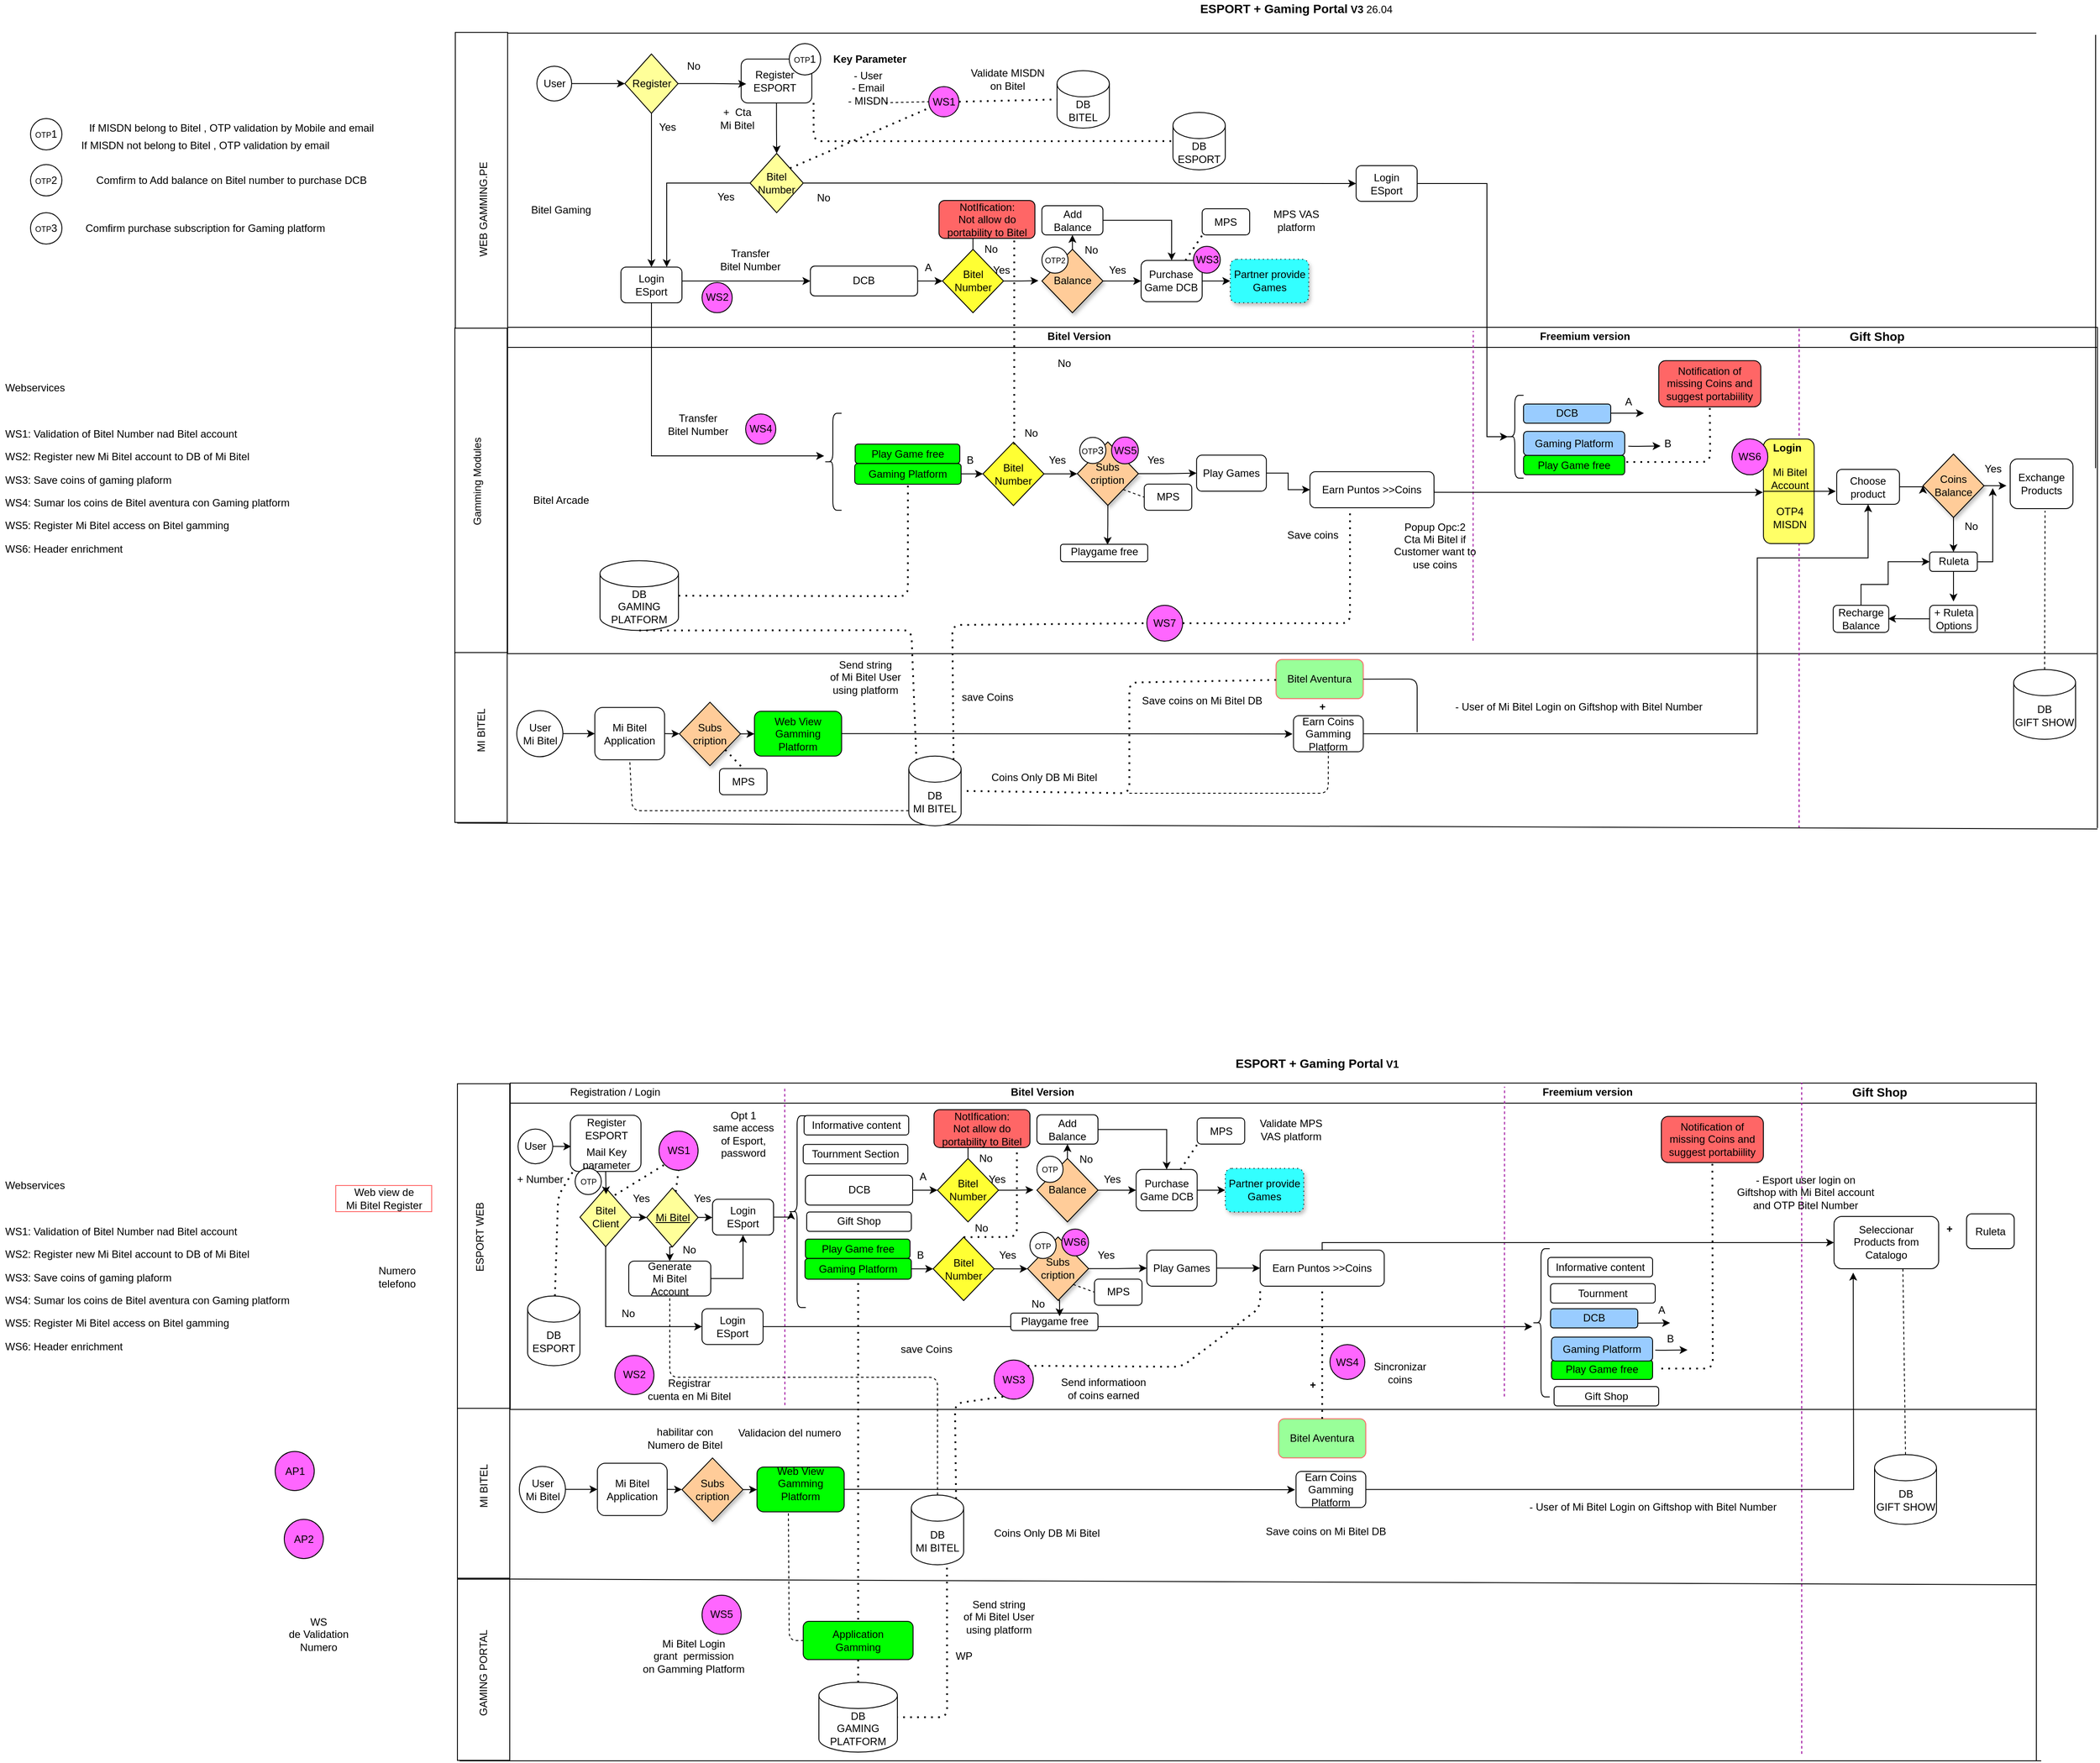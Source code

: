 <mxfile version="14.5.8" type="github">
  <diagram id="9RvgvvR_KSKuulvQgbrz" name="Page-1">
    <mxGraphModel dx="3078" dy="-3929" grid="1" gridSize="10" guides="1" tooltips="1" connect="1" arrows="1" fold="1" page="1" pageScale="1" pageWidth="827" pageHeight="1169" math="0" shadow="0">
      <root>
        <mxCell id="0" />
        <mxCell id="1" parent="0" />
        <mxCell id="VdGI68wlmSatKI99WMhj-1" value="" style="swimlane;whiteSpace=wrap;startSize=23;" parent="1" vertex="1">
          <mxGeometry x="-1020" y="6262.5" width="1750" height="374.38" as="geometry" />
        </mxCell>
        <mxCell id="VdGI68wlmSatKI99WMhj-2" value="" style="endArrow=none;dashed=1;html=1;fillColor=#990099;strokeColor=#990099;" parent="VdGI68wlmSatKI99WMhj-1" edge="1">
          <mxGeometry width="50" height="50" relative="1" as="geometry">
            <mxPoint x="315" y="369.5" as="sourcePoint" />
            <mxPoint x="314.83" y="6" as="targetPoint" />
          </mxGeometry>
        </mxCell>
        <mxCell id="VdGI68wlmSatKI99WMhj-3" value="" style="endArrow=none;dashed=1;html=1;strokeColor=#990099;entryX=0.389;entryY=-0.006;entryDx=0;entryDy=0;entryPerimeter=0;" parent="VdGI68wlmSatKI99WMhj-1" edge="1">
          <mxGeometry width="50" height="50" relative="1" as="geometry">
            <mxPoint x="1481" y="769.5" as="sourcePoint" />
            <mxPoint x="1480.949" y="-0.543" as="targetPoint" />
          </mxGeometry>
        </mxCell>
        <mxCell id="VdGI68wlmSatKI99WMhj-4" value="User" style="ellipse;whiteSpace=wrap;html=1;aspect=fixed;" parent="VdGI68wlmSatKI99WMhj-1" vertex="1">
          <mxGeometry x="9" y="52.75" width="39.87" height="39.87" as="geometry" />
        </mxCell>
        <mxCell id="VdGI68wlmSatKI99WMhj-5" value="" style="rounded=1;whiteSpace=wrap;html=1;" parent="VdGI68wlmSatKI99WMhj-1" vertex="1">
          <mxGeometry x="69" y="36.84" width="81" height="64.59" as="geometry" />
        </mxCell>
        <mxCell id="VdGI68wlmSatKI99WMhj-6" value="&lt;div&gt;Register &lt;br&gt;&lt;/div&gt;&lt;div&gt;ESPORT&lt;br&gt;&lt;/div&gt;" style="text;html=1;align=center;verticalAlign=middle;resizable=0;points=[];autosize=1;strokeColor=none;" parent="VdGI68wlmSatKI99WMhj-1" vertex="1">
          <mxGeometry x="80" y="37.29" width="60" height="30" as="geometry" />
        </mxCell>
        <mxCell id="VdGI68wlmSatKI99WMhj-7" style="edgeStyle=orthogonalEdgeStyle;rounded=0;orthogonalLoop=1;jettySize=auto;html=1;exitX=0.5;exitY=1;exitDx=0;exitDy=0;entryX=0;entryY=0.5;entryDx=0;entryDy=0;" parent="VdGI68wlmSatKI99WMhj-1" source="VdGI68wlmSatKI99WMhj-8" target="VdGI68wlmSatKI99WMhj-25" edge="1">
          <mxGeometry relative="1" as="geometry" />
        </mxCell>
        <mxCell id="VdGI68wlmSatKI99WMhj-8" value="&lt;div&gt;Bitel &lt;br&gt;&lt;/div&gt;&lt;div&gt;Client&lt;/div&gt;" style="rhombus;whiteSpace=wrap;html=1;fillColor=#FFFF99;" parent="VdGI68wlmSatKI99WMhj-1" vertex="1">
          <mxGeometry x="80" y="120" width="59" height="67.7" as="geometry" />
        </mxCell>
        <mxCell id="VdGI68wlmSatKI99WMhj-9" value="&lt;div&gt;Login &lt;br&gt;&lt;/div&gt;&lt;div&gt;ESport&lt;br&gt;&lt;/div&gt;" style="rounded=1;whiteSpace=wrap;html=1;fillColor=#FFFFFF;" parent="VdGI68wlmSatKI99WMhj-1" vertex="1">
          <mxGeometry x="232" y="133.31" width="70" height="41" as="geometry" />
        </mxCell>
        <mxCell id="VdGI68wlmSatKI99WMhj-10" value="No" style="text;html=1;align=center;verticalAlign=middle;resizable=0;points=[];autosize=1;strokeColor=none;" parent="VdGI68wlmSatKI99WMhj-1" vertex="1">
          <mxGeometry x="120" y="254.86" width="30" height="20" as="geometry" />
        </mxCell>
        <mxCell id="VdGI68wlmSatKI99WMhj-11" value="Registration / Login" style="text;html=1;align=center;verticalAlign=middle;resizable=0;points=[];autosize=1;strokeColor=none;" parent="VdGI68wlmSatKI99WMhj-1" vertex="1">
          <mxGeometry x="60" width="120" height="20" as="geometry" />
        </mxCell>
        <mxCell id="VdGI68wlmSatKI99WMhj-12" value="&lt;b&gt;Bitel Version&lt;/b&gt;" style="text;html=1;align=center;verticalAlign=middle;resizable=0;points=[];autosize=1;strokeColor=none;" parent="VdGI68wlmSatKI99WMhj-1" vertex="1">
          <mxGeometry x="565" width="90" height="20" as="geometry" />
        </mxCell>
        <mxCell id="VdGI68wlmSatKI99WMhj-13" value="&lt;b&gt;Freemium version&lt;/b&gt;" style="text;html=1;align=center;verticalAlign=middle;resizable=0;points=[];autosize=1;strokeColor=none;" parent="VdGI68wlmSatKI99WMhj-1" vertex="1">
          <mxGeometry x="1175" width="120" height="20" as="geometry" />
        </mxCell>
        <mxCell id="VdGI68wlmSatKI99WMhj-14" value="Informative content" style="rounded=1;whiteSpace=wrap;html=1;fillColor=#FFFFFF;" parent="VdGI68wlmSatKI99WMhj-1" vertex="1">
          <mxGeometry x="337" y="37.29" width="120" height="22.25" as="geometry" />
        </mxCell>
        <mxCell id="VdGI68wlmSatKI99WMhj-15" value="Tournment Section" style="rounded=1;whiteSpace=wrap;html=1;fillColor=#FFFFFF;" parent="VdGI68wlmSatKI99WMhj-1" vertex="1">
          <mxGeometry x="336" y="70.37" width="120" height="22.25" as="geometry" />
        </mxCell>
        <mxCell id="VdGI68wlmSatKI99WMhj-16" value="Play Game free" style="rounded=1;whiteSpace=wrap;html=1;fillColor=#00FF00;" parent="VdGI68wlmSatKI99WMhj-1" vertex="1">
          <mxGeometry x="338.5" y="179" width="120" height="22.25" as="geometry" />
        </mxCell>
        <mxCell id="VdGI68wlmSatKI99WMhj-17" style="edgeStyle=orthogonalEdgeStyle;rounded=0;orthogonalLoop=1;jettySize=auto;html=1;exitX=1;exitY=0.5;exitDx=0;exitDy=0;entryX=0;entryY=0.5;entryDx=0;entryDy=0;" parent="VdGI68wlmSatKI99WMhj-1" source="VdGI68wlmSatKI99WMhj-18" target="VdGI68wlmSatKI99WMhj-28" edge="1">
          <mxGeometry relative="1" as="geometry" />
        </mxCell>
        <mxCell id="VdGI68wlmSatKI99WMhj-18" value="DCB" style="rounded=1;whiteSpace=wrap;html=1;fillColor=#FFFFFF;" parent="VdGI68wlmSatKI99WMhj-1" vertex="1">
          <mxGeometry x="338.5" y="105.73" width="123" height="34.27" as="geometry" />
        </mxCell>
        <mxCell id="VdGI68wlmSatKI99WMhj-19" value="Informative content" style="rounded=1;whiteSpace=wrap;html=1;fillColor=#FFFFFF;" parent="VdGI68wlmSatKI99WMhj-1" vertex="1">
          <mxGeometry x="1190" y="199.97" width="120" height="22.25" as="geometry" />
        </mxCell>
        <mxCell id="VdGI68wlmSatKI99WMhj-20" value="Tournment" style="rounded=1;whiteSpace=wrap;html=1;fillColor=#FFFFFF;" parent="VdGI68wlmSatKI99WMhj-1" vertex="1">
          <mxGeometry x="1193" y="230.14" width="120" height="22.25" as="geometry" />
        </mxCell>
        <mxCell id="VdGI68wlmSatKI99WMhj-21" value="Play Game free" style="rounded=1;whiteSpace=wrap;html=1;fillColor=#00FF00;" parent="VdGI68wlmSatKI99WMhj-1" vertex="1">
          <mxGeometry x="1194" y="317.75" width="116" height="22.25" as="geometry" />
        </mxCell>
        <mxCell id="VdGI68wlmSatKI99WMhj-22" value="" style="shape=curlyBracket;whiteSpace=wrap;html=1;rounded=1;fillColor=#FFFFFF;" parent="VdGI68wlmSatKI99WMhj-1" vertex="1">
          <mxGeometry x="1172" y="190" width="20" height="170" as="geometry" />
        </mxCell>
        <mxCell id="VdGI68wlmSatKI99WMhj-23" value="&lt;div&gt;DB&lt;/div&gt;&lt;div&gt;ESPORT&lt;br&gt;&lt;/div&gt;" style="shape=cylinder3;whiteSpace=wrap;html=1;boundedLbl=1;backgroundOutline=1;size=15;fillColor=#FFFFFF;" parent="VdGI68wlmSatKI99WMhj-1" vertex="1">
          <mxGeometry x="20" y="244.24" width="60" height="80" as="geometry" />
        </mxCell>
        <mxCell id="VdGI68wlmSatKI99WMhj-24" style="edgeStyle=orthogonalEdgeStyle;rounded=0;orthogonalLoop=1;jettySize=auto;html=1;exitX=1;exitY=0.5;exitDx=0;exitDy=0;" parent="VdGI68wlmSatKI99WMhj-1" source="VdGI68wlmSatKI99WMhj-25" target="VdGI68wlmSatKI99WMhj-22" edge="1">
          <mxGeometry relative="1" as="geometry">
            <Array as="points">
              <mxPoint x="950" y="279" />
              <mxPoint x="950" y="279" />
            </Array>
          </mxGeometry>
        </mxCell>
        <mxCell id="VdGI68wlmSatKI99WMhj-25" value="&lt;div&gt;Login &lt;br&gt;&lt;/div&gt;&lt;div&gt;ESport&lt;br&gt;&lt;/div&gt;" style="rounded=1;whiteSpace=wrap;html=1;fillColor=#FFFFFF;" parent="VdGI68wlmSatKI99WMhj-1" vertex="1">
          <mxGeometry x="220" y="258.86" width="70" height="41" as="geometry" />
        </mxCell>
        <mxCell id="VdGI68wlmSatKI99WMhj-26" value="&lt;font style=&quot;font-size: 14px&quot;&gt;&lt;b&gt;Gift Shop&lt;/b&gt;&lt;/font&gt;" style="text;html=1;align=center;verticalAlign=middle;resizable=0;points=[];autosize=1;strokeColor=none;" parent="VdGI68wlmSatKI99WMhj-1" vertex="1">
          <mxGeometry x="1530" width="80" height="20" as="geometry" />
        </mxCell>
        <mxCell id="VdGI68wlmSatKI99WMhj-27" style="edgeStyle=orthogonalEdgeStyle;rounded=0;orthogonalLoop=1;jettySize=auto;html=1;exitX=0.5;exitY=0;exitDx=0;exitDy=0;" parent="VdGI68wlmSatKI99WMhj-1" source="VdGI68wlmSatKI99WMhj-28" target="VdGI68wlmSatKI99WMhj-60" edge="1">
          <mxGeometry relative="1" as="geometry" />
        </mxCell>
        <mxCell id="VdGI68wlmSatKI99WMhj-28" value="Bitel Number" style="rhombus;whiteSpace=wrap;html=1;fillColor=#FFFF33;" parent="VdGI68wlmSatKI99WMhj-1" vertex="1">
          <mxGeometry x="490" y="86.49" width="70" height="72.75" as="geometry" />
        </mxCell>
        <mxCell id="VdGI68wlmSatKI99WMhj-29" style="edgeStyle=orthogonalEdgeStyle;rounded=0;orthogonalLoop=1;jettySize=auto;html=1;exitX=0.5;exitY=0;exitDx=0;exitDy=0;entryX=0.5;entryY=1;entryDx=0;entryDy=0;" parent="VdGI68wlmSatKI99WMhj-1" source="VdGI68wlmSatKI99WMhj-30" target="VdGI68wlmSatKI99WMhj-34" edge="1">
          <mxGeometry relative="1" as="geometry" />
        </mxCell>
        <mxCell id="VdGI68wlmSatKI99WMhj-30" value="Balance" style="rhombus;whiteSpace=wrap;html=1;fillColor=#FFCC99;shadow=1;" parent="VdGI68wlmSatKI99WMhj-1" vertex="1">
          <mxGeometry x="604" y="86.49" width="70" height="72.75" as="geometry" />
        </mxCell>
        <mxCell id="VdGI68wlmSatKI99WMhj-31" value="No" style="text;html=1;align=center;verticalAlign=middle;resizable=0;points=[];autosize=1;strokeColor=none;" parent="VdGI68wlmSatKI99WMhj-1" vertex="1">
          <mxGeometry x="530" y="76.43" width="30" height="20" as="geometry" />
        </mxCell>
        <mxCell id="VdGI68wlmSatKI99WMhj-32" value="" style="endArrow=none;dashed=1;html=1;entryX=0.325;entryY=0.059;entryDx=0;entryDy=0;entryPerimeter=0;fillColor=#990099;strokeColor=#990099;" parent="VdGI68wlmSatKI99WMhj-1" edge="1">
          <mxGeometry width="50" height="50" relative="1" as="geometry">
            <mxPoint x="1140" y="359.5" as="sourcePoint" />
            <mxPoint x="1140.245" y="4.089" as="targetPoint" />
          </mxGeometry>
        </mxCell>
        <mxCell id="VdGI68wlmSatKI99WMhj-33" value="&lt;div&gt;Partner provide &lt;br&gt;&lt;/div&gt;&lt;div&gt;Games&lt;br&gt;&lt;/div&gt;" style="shape=ext;rounded=1;html=1;whiteSpace=wrap;dashed=1;dashPattern=1 4;shadow=1;fillColor=#33FFFF;" parent="VdGI68wlmSatKI99WMhj-1" vertex="1">
          <mxGeometry x="820" y="97.86" width="90" height="50" as="geometry" />
        </mxCell>
        <mxCell id="VdGI68wlmSatKI99WMhj-34" value="Add Balance" style="rounded=1;whiteSpace=wrap;html=1;shadow=0;fillColor=#FFFFFF;" parent="VdGI68wlmSatKI99WMhj-1" vertex="1">
          <mxGeometry x="604" y="36.43" width="70" height="33.57" as="geometry" />
        </mxCell>
        <mxCell id="VdGI68wlmSatKI99WMhj-36" value="&lt;div&gt;Seleccionar&lt;/div&gt;&lt;div&gt;Products from Catalogo&lt;br&gt;&lt;/div&gt;" style="rounded=1;whiteSpace=wrap;html=1;shadow=0;fillColor=#FFFFFF;" parent="VdGI68wlmSatKI99WMhj-1" vertex="1">
          <mxGeometry x="1518" y="152.99" width="120" height="60" as="geometry" />
        </mxCell>
        <mxCell id="VdGI68wlmSatKI99WMhj-37" value="&lt;div&gt;Notification of missing Coins and suggest portabiility&lt;br&gt;&lt;/div&gt;" style="rounded=1;whiteSpace=wrap;html=1;shadow=0;fillColor=#FF6666;" parent="VdGI68wlmSatKI99WMhj-1" vertex="1">
          <mxGeometry x="1320" y="38.22" width="117" height="53.02" as="geometry" />
        </mxCell>
        <mxCell id="M21Rp4dpOv7A2GzSpeQ7-3" style="edgeStyle=orthogonalEdgeStyle;rounded=0;orthogonalLoop=1;jettySize=auto;html=1;exitX=1;exitY=0.5;exitDx=0;exitDy=0;entryX=0;entryY=0.5;entryDx=0;entryDy=0;" parent="VdGI68wlmSatKI99WMhj-1" source="VdGI68wlmSatKI99WMhj-40" target="M21Rp4dpOv7A2GzSpeQ7-2" edge="1">
          <mxGeometry relative="1" as="geometry" />
        </mxCell>
        <mxCell id="VdGI68wlmSatKI99WMhj-40" value="&lt;div&gt;Gaming Platform&lt;/div&gt;" style="rounded=1;whiteSpace=wrap;html=1;shadow=0;fillColor=#00FF00;" parent="VdGI68wlmSatKI99WMhj-1" vertex="1">
          <mxGeometry x="338" y="201.25" width="122" height="23.75" as="geometry" />
        </mxCell>
        <mxCell id="M21Rp4dpOv7A2GzSpeQ7-13" style="edgeStyle=orthogonalEdgeStyle;rounded=0;orthogonalLoop=1;jettySize=auto;html=1;exitX=0.5;exitY=0;exitDx=0;exitDy=0;entryX=0;entryY=0.5;entryDx=0;entryDy=0;" parent="VdGI68wlmSatKI99WMhj-1" source="VdGI68wlmSatKI99WMhj-42" target="VdGI68wlmSatKI99WMhj-36" edge="1">
          <mxGeometry relative="1" as="geometry">
            <Array as="points">
              <mxPoint x="931" y="183" />
            </Array>
          </mxGeometry>
        </mxCell>
        <mxCell id="VdGI68wlmSatKI99WMhj-42" value="&lt;div&gt;Earn Puntos &amp;gt;&amp;gt;Coins&lt;/div&gt;" style="rounded=1;whiteSpace=wrap;html=1;shadow=0;fillColor=#FFFFFF;" parent="VdGI68wlmSatKI99WMhj-1" vertex="1">
          <mxGeometry x="860" y="191.62" width="142.25" height="41.38" as="geometry" />
        </mxCell>
        <mxCell id="VdGI68wlmSatKI99WMhj-45" value="DCB" style="rounded=1;whiteSpace=wrap;html=1;fillColor=#99CCFF;" parent="VdGI68wlmSatKI99WMhj-1" vertex="1">
          <mxGeometry x="1193" y="258.86" width="100" height="22.02" as="geometry" />
        </mxCell>
        <mxCell id="VdGI68wlmSatKI99WMhj-46" value="&lt;div&gt;&lt;br&gt;&lt;/div&gt;&lt;div&gt;Gaming Platform&lt;/div&gt;&lt;div&gt;&lt;br&gt;&lt;/div&gt;" style="rounded=1;whiteSpace=wrap;html=1;shadow=0;fillColor=#99CCFF;" parent="VdGI68wlmSatKI99WMhj-1" vertex="1">
          <mxGeometry x="1194" y="291.37" width="116" height="27.5" as="geometry" />
        </mxCell>
        <mxCell id="VdGI68wlmSatKI99WMhj-47" value="Ruleta" style="rounded=1;whiteSpace=wrap;html=1;fillColor=#FFFFFF;" parent="VdGI68wlmSatKI99WMhj-1" vertex="1">
          <mxGeometry x="1670" y="150" width="54.63" height="40" as="geometry" />
        </mxCell>
        <mxCell id="VdGI68wlmSatKI99WMhj-48" value="&lt;b&gt;+&lt;/b&gt;" style="text;html=1;align=center;verticalAlign=middle;resizable=0;points=[];autosize=1;strokeColor=none;" parent="VdGI68wlmSatKI99WMhj-1" vertex="1">
          <mxGeometry x="1640" y="157.75" width="20" height="20" as="geometry" />
        </mxCell>
        <mxCell id="VdGI68wlmSatKI99WMhj-49" value="MPS" style="rounded=1;whiteSpace=wrap;html=1;fillColor=#FFFFFF;" parent="VdGI68wlmSatKI99WMhj-1" vertex="1">
          <mxGeometry x="787.75" y="40.0" width="54.5" height="30" as="geometry" />
        </mxCell>
        <mxCell id="VdGI68wlmSatKI99WMhj-50" value="&lt;div&gt;Mail Key &lt;br&gt;&lt;/div&gt;&lt;div&gt;parameter&lt;/div&gt;" style="text;html=1;align=center;verticalAlign=middle;resizable=0;points=[];autosize=1;strokeColor=none;" parent="VdGI68wlmSatKI99WMhj-1" vertex="1">
          <mxGeometry x="74.5" y="71.43" width="70" height="30" as="geometry" />
        </mxCell>
        <mxCell id="VdGI68wlmSatKI99WMhj-51" style="edgeStyle=orthogonalEdgeStyle;rounded=0;orthogonalLoop=1;jettySize=auto;html=1;exitX=1;exitY=0.5;exitDx=0;exitDy=0;entryX=0;entryY=0.5;entryDx=0;entryDy=0;" parent="VdGI68wlmSatKI99WMhj-1" source="VdGI68wlmSatKI99WMhj-53" target="VdGI68wlmSatKI99WMhj-9" edge="1">
          <mxGeometry relative="1" as="geometry" />
        </mxCell>
        <mxCell id="VdGI68wlmSatKI99WMhj-52" style="edgeStyle=orthogonalEdgeStyle;rounded=0;orthogonalLoop=1;jettySize=auto;html=1;exitX=0.5;exitY=1;exitDx=0;exitDy=0;entryX=0.5;entryY=0;entryDx=0;entryDy=0;" parent="VdGI68wlmSatKI99WMhj-1" source="VdGI68wlmSatKI99WMhj-53" target="VdGI68wlmSatKI99WMhj-58" edge="1">
          <mxGeometry relative="1" as="geometry" />
        </mxCell>
        <mxCell id="VdGI68wlmSatKI99WMhj-53" value="&lt;u&gt;Mi Bitel&lt;/u&gt;" style="rhombus;whiteSpace=wrap;html=1;fillColor=#FFFF99;" parent="VdGI68wlmSatKI99WMhj-1" vertex="1">
          <mxGeometry x="156.5" y="120.3" width="59" height="67.7" as="geometry" />
        </mxCell>
        <mxCell id="VdGI68wlmSatKI99WMhj-54" value="" style="endArrow=none;dashed=1;html=1;dashPattern=1 3;strokeWidth=2;entryX=-0.036;entryY=1.002;entryDx=0;entryDy=0;entryPerimeter=0;" parent="VdGI68wlmSatKI99WMhj-1" source="VdGI68wlmSatKI99WMhj-23" target="VdGI68wlmSatKI99WMhj-50" edge="1">
          <mxGeometry width="50" height="50" relative="1" as="geometry">
            <mxPoint x="690" y="309.5" as="sourcePoint" />
            <mxPoint x="740" y="259.5" as="targetPoint" />
            <Array as="points">
              <mxPoint x="55" y="129.5" />
            </Array>
          </mxGeometry>
        </mxCell>
        <mxCell id="VdGI68wlmSatKI99WMhj-55" value="Yes" style="text;html=1;align=center;verticalAlign=middle;resizable=0;points=[];autosize=1;strokeColor=none;" parent="VdGI68wlmSatKI99WMhj-1" vertex="1">
          <mxGeometry x="130" y="122.75" width="40" height="20" as="geometry" />
        </mxCell>
        <mxCell id="VdGI68wlmSatKI99WMhj-56" value="Yes" style="text;html=1;align=center;verticalAlign=middle;resizable=0;points=[];autosize=1;strokeColor=none;" parent="VdGI68wlmSatKI99WMhj-1" vertex="1">
          <mxGeometry x="200" y="122.75" width="40" height="20" as="geometry" />
        </mxCell>
        <mxCell id="VdGI68wlmSatKI99WMhj-57" style="edgeStyle=orthogonalEdgeStyle;rounded=0;orthogonalLoop=1;jettySize=auto;html=1;exitX=1;exitY=0.5;exitDx=0;exitDy=0;entryX=0.5;entryY=1;entryDx=0;entryDy=0;" parent="VdGI68wlmSatKI99WMhj-1" source="VdGI68wlmSatKI99WMhj-58" target="VdGI68wlmSatKI99WMhj-9" edge="1">
          <mxGeometry relative="1" as="geometry" />
        </mxCell>
        <mxCell id="VdGI68wlmSatKI99WMhj-58" value="&lt;div&gt;Generate &lt;br&gt;&lt;/div&gt;&lt;div&gt;Mi Bitel&lt;/div&gt;&lt;div&gt;Account&lt;br&gt;&lt;/div&gt;" style="rounded=1;whiteSpace=wrap;html=1;fillColor=#FFFFFF;" parent="VdGI68wlmSatKI99WMhj-1" vertex="1">
          <mxGeometry x="136" y="204.24" width="94" height="40" as="geometry" />
        </mxCell>
        <mxCell id="VdGI68wlmSatKI99WMhj-59" value="No" style="text;html=1;align=center;verticalAlign=middle;resizable=0;points=[];autosize=1;strokeColor=none;" parent="VdGI68wlmSatKI99WMhj-1" vertex="1">
          <mxGeometry x="190" y="181.99" width="30" height="20" as="geometry" />
        </mxCell>
        <mxCell id="VdGI68wlmSatKI99WMhj-60" value="&lt;div&gt;NotIfication: &lt;br&gt;&lt;/div&gt;&lt;div&gt;Not allow do portability to Bitel&lt;br&gt;&lt;/div&gt;" style="rounded=1;whiteSpace=wrap;html=1;shadow=0;fillColor=#FF6666;" parent="VdGI68wlmSatKI99WMhj-1" vertex="1">
          <mxGeometry x="486" y="30.46" width="110" height="43.51" as="geometry" />
        </mxCell>
        <mxCell id="VdGI68wlmSatKI99WMhj-61" value="Yes" style="text;html=1;align=center;verticalAlign=middle;resizable=0;points=[];autosize=1;strokeColor=none;" parent="VdGI68wlmSatKI99WMhj-1" vertex="1">
          <mxGeometry x="537.75" y="100.3" width="40" height="20" as="geometry" />
        </mxCell>
        <mxCell id="VdGI68wlmSatKI99WMhj-62" value="&lt;div&gt;Purchase&lt;/div&gt;&lt;div&gt;Game DCB&lt;br&gt;&lt;/div&gt;" style="rounded=1;whiteSpace=wrap;html=1;shadow=0;fillColor=#FFFFFF;" parent="VdGI68wlmSatKI99WMhj-1" vertex="1">
          <mxGeometry x="717.75" y="99.17" width="70" height="47.38" as="geometry" />
        </mxCell>
        <mxCell id="VdGI68wlmSatKI99WMhj-63" style="edgeStyle=orthogonalEdgeStyle;rounded=0;orthogonalLoop=1;jettySize=auto;html=1;exitX=1;exitY=0.5;exitDx=0;exitDy=0;entryX=0.5;entryY=0;entryDx=0;entryDy=0;" parent="VdGI68wlmSatKI99WMhj-1" source="VdGI68wlmSatKI99WMhj-34" target="VdGI68wlmSatKI99WMhj-62" edge="1">
          <mxGeometry relative="1" as="geometry" />
        </mxCell>
        <mxCell id="VdGI68wlmSatKI99WMhj-64" style="edgeStyle=orthogonalEdgeStyle;rounded=0;orthogonalLoop=1;jettySize=auto;html=1;exitX=1;exitY=0.5;exitDx=0;exitDy=0;entryX=0;entryY=0.5;entryDx=0;entryDy=0;" parent="VdGI68wlmSatKI99WMhj-1" source="VdGI68wlmSatKI99WMhj-62" target="VdGI68wlmSatKI99WMhj-33" edge="1">
          <mxGeometry relative="1" as="geometry" />
        </mxCell>
        <mxCell id="VdGI68wlmSatKI99WMhj-65" style="edgeStyle=orthogonalEdgeStyle;rounded=0;orthogonalLoop=1;jettySize=auto;html=1;exitX=1;exitY=0.5;exitDx=0;exitDy=0;" parent="VdGI68wlmSatKI99WMhj-1" source="VdGI68wlmSatKI99WMhj-30" target="VdGI68wlmSatKI99WMhj-62" edge="1">
          <mxGeometry relative="1" as="geometry">
            <mxPoint x="755" y="176.5" as="targetPoint" />
            <mxPoint x="672" y="122.865" as="sourcePoint" />
          </mxGeometry>
        </mxCell>
        <mxCell id="VdGI68wlmSatKI99WMhj-66" value="Yes" style="text;html=1;align=center;verticalAlign=middle;resizable=0;points=[];autosize=1;strokeColor=none;" parent="VdGI68wlmSatKI99WMhj-1" vertex="1">
          <mxGeometry x="670" y="100" width="40" height="20" as="geometry" />
        </mxCell>
        <mxCell id="VdGI68wlmSatKI99WMhj-67" value="" style="endArrow=none;dashed=1;html=1;dashPattern=1 3;strokeWidth=2;" parent="VdGI68wlmSatKI99WMhj-1" source="VdGI68wlmSatKI99WMhj-62" edge="1">
          <mxGeometry width="50" height="50" relative="1" as="geometry">
            <mxPoint x="740" y="117.21" as="sourcePoint" />
            <mxPoint x="790" y="67.21" as="targetPoint" />
          </mxGeometry>
        </mxCell>
        <mxCell id="VdGI68wlmSatKI99WMhj-68" value="&lt;div&gt;Validate MPS&lt;/div&gt;&lt;div&gt;VAS platform&lt;br&gt;&lt;/div&gt;" style="text;html=1;align=center;verticalAlign=middle;resizable=0;points=[];autosize=1;strokeColor=none;" parent="VdGI68wlmSatKI99WMhj-1" vertex="1">
          <mxGeometry x="850" y="38.22" width="90" height="30" as="geometry" />
        </mxCell>
        <mxCell id="VdGI68wlmSatKI99WMhj-70" value="MPS" style="rounded=1;whiteSpace=wrap;html=1;fillColor=#FFFFFF;" parent="VdGI68wlmSatKI99WMhj-1" vertex="1">
          <mxGeometry x="670" y="224.86" width="54.5" height="30" as="geometry" />
        </mxCell>
        <mxCell id="VdGI68wlmSatKI99WMhj-72" value="WS1" style="ellipse;whiteSpace=wrap;html=1;aspect=fixed;fillColor=#FF66FF;" parent="VdGI68wlmSatKI99WMhj-1" vertex="1">
          <mxGeometry x="170.62" y="55.12" width="44.88" height="44.88" as="geometry" />
        </mxCell>
        <mxCell id="VdGI68wlmSatKI99WMhj-74" style="edgeStyle=orthogonalEdgeStyle;rounded=0;orthogonalLoop=1;jettySize=auto;html=1;exitX=1;exitY=0.5;exitDx=0;exitDy=0;entryX=0;entryY=0.5;entryDx=0;entryDy=0;" parent="VdGI68wlmSatKI99WMhj-1" source="VdGI68wlmSatKI99WMhj-75" target="VdGI68wlmSatKI99WMhj-42" edge="1">
          <mxGeometry relative="1" as="geometry" />
        </mxCell>
        <mxCell id="VdGI68wlmSatKI99WMhj-75" value="Play Games" style="rounded=1;whiteSpace=wrap;html=1;shadow=0;fillColor=#FFFFFF;" parent="VdGI68wlmSatKI99WMhj-1" vertex="1">
          <mxGeometry x="730" y="191.62" width="80" height="41.38" as="geometry" />
        </mxCell>
        <mxCell id="VdGI68wlmSatKI99WMhj-76" value="WS2" style="ellipse;whiteSpace=wrap;html=1;aspect=fixed;fillColor=#FF66FF;" parent="VdGI68wlmSatKI99WMhj-1" vertex="1">
          <mxGeometry x="120" y="312.5" width="44.88" height="44.88" as="geometry" />
        </mxCell>
        <mxCell id="VdGI68wlmSatKI99WMhj-77" value="&lt;div&gt;Registrar&lt;/div&gt;&lt;div&gt;cuenta en Mi Bitel&lt;br&gt;&lt;/div&gt;" style="text;html=1;align=center;verticalAlign=middle;resizable=0;points=[];autosize=1;strokeColor=none;" parent="VdGI68wlmSatKI99WMhj-1" vertex="1">
          <mxGeometry x="150" y="336.39" width="110" height="30" as="geometry" />
        </mxCell>
        <mxCell id="VdGI68wlmSatKI99WMhj-78" value="&lt;div&gt;Send informatioon &lt;br&gt;&lt;/div&gt;&lt;div&gt;of coins earned&lt;br&gt;&lt;/div&gt;" style="text;html=1;align=center;verticalAlign=middle;resizable=0;points=[];autosize=1;strokeColor=none;" parent="VdGI68wlmSatKI99WMhj-1" vertex="1">
          <mxGeometry x="620" y="335.0" width="120" height="30" as="geometry" />
        </mxCell>
        <mxCell id="VdGI68wlmSatKI99WMhj-79" value="WS4" style="ellipse;whiteSpace=wrap;html=1;aspect=fixed;fillColor=#FF66FF;" parent="VdGI68wlmSatKI99WMhj-1" vertex="1">
          <mxGeometry x="940" y="300" width="40" height="40" as="geometry" />
        </mxCell>
        <mxCell id="VdGI68wlmSatKI99WMhj-80" value="Gift Shop" style="rounded=1;whiteSpace=wrap;html=1;fillColor=#FFFFFF;" parent="VdGI68wlmSatKI99WMhj-1" vertex="1">
          <mxGeometry x="340" y="147.86" width="120" height="22.25" as="geometry" />
        </mxCell>
        <mxCell id="VdGI68wlmSatKI99WMhj-81" value="WS3" style="ellipse;whiteSpace=wrap;html=1;aspect=fixed;fillColor=#FF66FF;" parent="VdGI68wlmSatKI99WMhj-1" vertex="1">
          <mxGeometry x="555" y="317.75" width="44.88" height="44.88" as="geometry" />
        </mxCell>
        <mxCell id="VdGI68wlmSatKI99WMhj-82" value="&lt;div&gt;Sincronizar&lt;/div&gt;&lt;div&gt; coins&lt;/div&gt;" style="text;html=1;align=center;verticalAlign=middle;resizable=0;points=[];autosize=1;strokeColor=none;" parent="VdGI68wlmSatKI99WMhj-1" vertex="1">
          <mxGeometry x="980" y="317.75" width="80" height="30" as="geometry" />
        </mxCell>
        <mxCell id="VdGI68wlmSatKI99WMhj-83" value="save Coins" style="text;html=1;align=center;verticalAlign=middle;resizable=0;points=[];autosize=1;strokeColor=none;" parent="VdGI68wlmSatKI99WMhj-1" vertex="1">
          <mxGeometry x="437.25" y="295.12" width="80" height="20" as="geometry" />
        </mxCell>
        <mxCell id="VdGI68wlmSatKI99WMhj-84" value="" style="endArrow=none;dashed=1;html=1;dashPattern=1 3;strokeWidth=2;entryX=0;entryY=1;entryDx=0;entryDy=0;exitX=1;exitY=0;exitDx=0;exitDy=0;" parent="VdGI68wlmSatKI99WMhj-1" source="VdGI68wlmSatKI99WMhj-81" target="VdGI68wlmSatKI99WMhj-42" edge="1">
          <mxGeometry width="50" height="50" relative="1" as="geometry">
            <mxPoint x="630" y="419.5" as="sourcePoint" />
            <mxPoint x="680" y="369.5" as="targetPoint" />
            <Array as="points">
              <mxPoint x="770" y="325.5" />
              <mxPoint x="860" y="257.5" />
            </Array>
          </mxGeometry>
        </mxCell>
        <mxCell id="VdGI68wlmSatKI99WMhj-85" value="" style="endArrow=classic;html=1;exitX=1;exitY=0.5;exitDx=0;exitDy=0;entryX=0;entryY=0.5;entryDx=0;entryDy=0;" parent="VdGI68wlmSatKI99WMhj-1" source="VdGI68wlmSatKI99WMhj-8" target="VdGI68wlmSatKI99WMhj-53" edge="1">
          <mxGeometry width="50" height="50" relative="1" as="geometry">
            <mxPoint x="690" y="317.5" as="sourcePoint" />
            <mxPoint x="160" y="161.5" as="targetPoint" />
          </mxGeometry>
        </mxCell>
        <mxCell id="VdGI68wlmSatKI99WMhj-133" value="Opt 1&lt;br&gt;&lt;div&gt;same access&lt;/div&gt;&lt;div&gt;of Esport, &lt;br&gt;&lt;/div&gt;&lt;div&gt;password&lt;br&gt;&lt;/div&gt;" style="text;html=1;align=center;verticalAlign=middle;resizable=0;points=[];autosize=1;strokeColor=none;" parent="VdGI68wlmSatKI99WMhj-1" vertex="1">
          <mxGeometry x="222" y="28.87" width="90" height="60" as="geometry" />
        </mxCell>
        <mxCell id="VdGI68wlmSatKI99WMhj-140" value="A" style="text;html=1;align=center;verticalAlign=middle;resizable=0;points=[];autosize=1;strokeColor=none;" parent="VdGI68wlmSatKI99WMhj-1" vertex="1">
          <mxGeometry x="463" y="97.86" width="20" height="20" as="geometry" />
        </mxCell>
        <mxCell id="VdGI68wlmSatKI99WMhj-141" value="A" style="text;html=1;align=center;verticalAlign=middle;resizable=0;points=[];autosize=1;strokeColor=none;" parent="VdGI68wlmSatKI99WMhj-1" vertex="1">
          <mxGeometry x="1310" y="250.54" width="20" height="20" as="geometry" />
        </mxCell>
        <mxCell id="VdGI68wlmSatKI99WMhj-142" value="" style="endArrow=classic;html=1;entryX=1;entryY=1.232;entryDx=0;entryDy=0;entryPerimeter=0;exitX=1;exitY=0.75;exitDx=0;exitDy=0;" parent="VdGI68wlmSatKI99WMhj-1" source="VdGI68wlmSatKI99WMhj-45" target="VdGI68wlmSatKI99WMhj-141" edge="1">
          <mxGeometry width="50" height="50" relative="1" as="geometry">
            <mxPoint x="810" y="377.5" as="sourcePoint" />
            <mxPoint x="860" y="327.5" as="targetPoint" />
          </mxGeometry>
        </mxCell>
        <mxCell id="VdGI68wlmSatKI99WMhj-146" value="" style="endArrow=none;dashed=1;html=1;dashPattern=1 3;strokeWidth=2;entryX=0.5;entryY=1;entryDx=0;entryDy=0;" parent="VdGI68wlmSatKI99WMhj-1" source="VdGI68wlmSatKI99WMhj-53" target="VdGI68wlmSatKI99WMhj-72" edge="1">
          <mxGeometry width="50" height="50" relative="1" as="geometry">
            <mxPoint x="360" y="257.5" as="sourcePoint" />
            <mxPoint x="410" y="207.5" as="targetPoint" />
          </mxGeometry>
        </mxCell>
        <mxCell id="VdGI68wlmSatKI99WMhj-147" value="" style="endArrow=none;dashed=1;html=1;dashPattern=1 3;strokeWidth=2;entryX=0;entryY=1;entryDx=0;entryDy=0;exitX=0.678;exitY=0.126;exitDx=0;exitDy=0;exitPerimeter=0;" parent="VdGI68wlmSatKI99WMhj-1" source="VdGI68wlmSatKI99WMhj-8" target="VdGI68wlmSatKI99WMhj-72" edge="1">
          <mxGeometry width="50" height="50" relative="1" as="geometry">
            <mxPoint x="157.839" y="134.705" as="sourcePoint" />
            <mxPoint x="161.06" y="110.0" as="targetPoint" />
          </mxGeometry>
        </mxCell>
        <mxCell id="M21Rp4dpOv7A2GzSpeQ7-10" style="edgeStyle=orthogonalEdgeStyle;rounded=0;orthogonalLoop=1;jettySize=auto;html=1;exitX=1;exitY=0.5;exitDx=0;exitDy=0;entryX=0;entryY=0.5;entryDx=0;entryDy=0;" parent="VdGI68wlmSatKI99WMhj-1" source="M21Rp4dpOv7A2GzSpeQ7-2" target="M21Rp4dpOv7A2GzSpeQ7-7" edge="1">
          <mxGeometry relative="1" as="geometry" />
        </mxCell>
        <mxCell id="M21Rp4dpOv7A2GzSpeQ7-2" value="Bitel Number" style="rhombus;whiteSpace=wrap;html=1;fillColor=#FFFF33;" parent="VdGI68wlmSatKI99WMhj-1" vertex="1">
          <mxGeometry x="485.0" y="176.75" width="70" height="72.75" as="geometry" />
        </mxCell>
        <mxCell id="M21Rp4dpOv7A2GzSpeQ7-11" style="edgeStyle=orthogonalEdgeStyle;rounded=0;orthogonalLoop=1;jettySize=auto;html=1;exitX=1;exitY=0.5;exitDx=0;exitDy=0;entryX=0;entryY=0.5;entryDx=0;entryDy=0;" parent="VdGI68wlmSatKI99WMhj-1" source="M21Rp4dpOv7A2GzSpeQ7-7" target="VdGI68wlmSatKI99WMhj-75" edge="1">
          <mxGeometry relative="1" as="geometry" />
        </mxCell>
        <mxCell id="M21Rp4dpOv7A2GzSpeQ7-7" value="&lt;div&gt;Subs&lt;/div&gt;&lt;div&gt;cription&lt;/div&gt;" style="rhombus;whiteSpace=wrap;html=1;fillColor=#FFCC99;shadow=1;" parent="VdGI68wlmSatKI99WMhj-1" vertex="1">
          <mxGeometry x="593.25" y="176.49" width="70" height="72.75" as="geometry" />
        </mxCell>
        <mxCell id="M21Rp4dpOv7A2GzSpeQ7-8" value="" style="endArrow=none;dashed=1;html=1;exitX=1;exitY=1;exitDx=0;exitDy=0;entryX=0;entryY=0.5;entryDx=0;entryDy=0;" parent="VdGI68wlmSatKI99WMhj-1" source="M21Rp4dpOv7A2GzSpeQ7-7" target="VdGI68wlmSatKI99WMhj-70" edge="1">
          <mxGeometry width="50" height="50" relative="1" as="geometry">
            <mxPoint x="640" y="407.5" as="sourcePoint" />
            <mxPoint x="690" y="357.5" as="targetPoint" />
          </mxGeometry>
        </mxCell>
        <mxCell id="M21Rp4dpOv7A2GzSpeQ7-12" value="Yes" style="text;html=1;align=center;verticalAlign=middle;resizable=0;points=[];autosize=1;strokeColor=none;" parent="VdGI68wlmSatKI99WMhj-1" vertex="1">
          <mxGeometry x="550" y="187.7" width="40" height="20" as="geometry" />
        </mxCell>
        <mxCell id="M21Rp4dpOv7A2GzSpeQ7-14" value="" style="endArrow=none;dashed=1;html=1;dashPattern=1 3;strokeWidth=2;entryX=0.864;entryY=1.012;entryDx=0;entryDy=0;exitX=0.5;exitY=0;exitDx=0;exitDy=0;entryPerimeter=0;" parent="VdGI68wlmSatKI99WMhj-1" source="M21Rp4dpOv7A2GzSpeQ7-2" target="VdGI68wlmSatKI99WMhj-60" edge="1">
          <mxGeometry width="50" height="50" relative="1" as="geometry">
            <mxPoint x="780" y="407.5" as="sourcePoint" />
            <mxPoint x="830" y="357.5" as="targetPoint" />
            <Array as="points">
              <mxPoint x="581" y="176.5" />
            </Array>
          </mxGeometry>
        </mxCell>
        <mxCell id="M21Rp4dpOv7A2GzSpeQ7-15" value="No" style="text;html=1;align=center;verticalAlign=middle;resizable=0;points=[];autosize=1;strokeColor=none;" parent="VdGI68wlmSatKI99WMhj-1" vertex="1">
          <mxGeometry x="525" y="156.49" width="30" height="20" as="geometry" />
        </mxCell>
        <mxCell id="M21Rp4dpOv7A2GzSpeQ7-16" value="Yes" style="text;html=1;align=center;verticalAlign=middle;resizable=0;points=[];autosize=1;strokeColor=none;" parent="VdGI68wlmSatKI99WMhj-1" vertex="1">
          <mxGeometry x="663.25" y="187.7" width="40" height="20" as="geometry" />
        </mxCell>
        <mxCell id="M21Rp4dpOv7A2GzSpeQ7-18" value="No" style="text;html=1;align=center;verticalAlign=middle;resizable=0;points=[];autosize=1;strokeColor=none;" parent="VdGI68wlmSatKI99WMhj-1" vertex="1">
          <mxGeometry x="590" y="243.86" width="30" height="20" as="geometry" />
        </mxCell>
        <mxCell id="M21Rp4dpOv7A2GzSpeQ7-20" value="" style="rounded=1;whiteSpace=wrap;html=1;" parent="VdGI68wlmSatKI99WMhj-1" vertex="1">
          <mxGeometry x="574" y="263.86" width="100" height="20" as="geometry" />
        </mxCell>
        <mxCell id="M21Rp4dpOv7A2GzSpeQ7-19" value="Playgame free" style="text;html=1;align=center;verticalAlign=middle;resizable=0;points=[];autosize=1;strokeColor=none;" parent="VdGI68wlmSatKI99WMhj-1" vertex="1">
          <mxGeometry x="574" y="263.86" width="100" height="20" as="geometry" />
        </mxCell>
        <mxCell id="M21Rp4dpOv7A2GzSpeQ7-23" value="B" style="text;html=1;align=center;verticalAlign=middle;resizable=0;points=[];autosize=1;strokeColor=none;" parent="VdGI68wlmSatKI99WMhj-1" vertex="1">
          <mxGeometry x="1320" y="283.86" width="20" height="20" as="geometry" />
        </mxCell>
        <mxCell id="M21Rp4dpOv7A2GzSpeQ7-29" value="&lt;font style=&quot;font-size: 9px&quot;&gt;OTP&lt;/font&gt;" style="ellipse;whiteSpace=wrap;html=1;aspect=fixed;" parent="VdGI68wlmSatKI99WMhj-1" vertex="1">
          <mxGeometry x="604" y="83.87" width="30" height="30" as="geometry" />
        </mxCell>
        <mxCell id="M21Rp4dpOv7A2GzSpeQ7-30" value="&lt;font style=&quot;font-size: 9px&quot;&gt;OTP&lt;/font&gt;" style="ellipse;whiteSpace=wrap;html=1;aspect=fixed;" parent="VdGI68wlmSatKI99WMhj-1" vertex="1">
          <mxGeometry x="74.5" y="97.86" width="30" height="30" as="geometry" />
        </mxCell>
        <mxCell id="M21Rp4dpOv7A2GzSpeQ7-31" value="&lt;font style=&quot;font-size: 9px&quot;&gt;OTP&lt;/font&gt;" style="ellipse;whiteSpace=wrap;html=1;aspect=fixed;" parent="VdGI68wlmSatKI99WMhj-1" vertex="1">
          <mxGeometry x="596" y="171.25" width="30" height="30" as="geometry" />
        </mxCell>
        <mxCell id="M21Rp4dpOv7A2GzSpeQ7-36" value="&lt;div&gt;- Esport user login on&lt;/div&gt;&lt;div&gt;Giftshop with Mi Bitel account&lt;br&gt;&lt;/div&gt;&lt;div&gt;and OTP Bitel Number&lt;br&gt;&lt;/div&gt;" style="text;html=1;align=center;verticalAlign=middle;resizable=0;points=[];autosize=1;strokeColor=none;" parent="VdGI68wlmSatKI99WMhj-1" vertex="1">
          <mxGeometry x="1390" y="100" width="190" height="50" as="geometry" />
        </mxCell>
        <mxCell id="VdGI68wlmSatKI99WMhj-145" value="&lt;b&gt;+&lt;/b&gt;" style="text;html=1;align=center;verticalAlign=middle;resizable=0;points=[];autosize=1;strokeColor=none;" parent="VdGI68wlmSatKI99WMhj-1" vertex="1">
          <mxGeometry x="910" y="336.39" width="20" height="20" as="geometry" />
        </mxCell>
        <mxCell id="M21Rp4dpOv7A2GzSpeQ7-39" value="+ Number" style="text;html=1;align=center;verticalAlign=middle;resizable=0;points=[];autosize=1;strokeColor=none;" parent="VdGI68wlmSatKI99WMhj-1" vertex="1">
          <mxGeometry x="-1" y="100" width="70" height="20" as="geometry" />
        </mxCell>
        <mxCell id="M21Rp4dpOv7A2GzSpeQ7-40" value="WS6" style="ellipse;whiteSpace=wrap;html=1;aspect=fixed;fillColor=#FF66FF;" parent="VdGI68wlmSatKI99WMhj-1" vertex="1">
          <mxGeometry x="632.49" y="167.5" width="30.76" height="30.76" as="geometry" />
        </mxCell>
        <mxCell id="VdGI68wlmSatKI99WMhj-87" value="&lt;b&gt;&lt;font style=&quot;font-size: 14px&quot;&gt;ESPORT + Gaming Portal&lt;/font&gt; V1&lt;/b&gt;" style="text;html=1;align=center;verticalAlign=middle;resizable=0;points=[];autosize=1;" parent="1" vertex="1">
          <mxGeometry x="-195.0" y="6230" width="200" height="20" as="geometry" />
        </mxCell>
        <mxCell id="VdGI68wlmSatKI99WMhj-88" value="" style="endArrow=none;html=1;exitX=0.75;exitY=1;exitDx=0;exitDy=0;" parent="1" edge="1">
          <mxGeometry width="50" height="50" relative="1" as="geometry">
            <mxPoint x="-1077.82" y="6831.19" as="sourcePoint" />
            <mxPoint x="730" y="6838" as="targetPoint" />
          </mxGeometry>
        </mxCell>
        <mxCell id="VdGI68wlmSatKI99WMhj-89" value="" style="endArrow=none;html=1;exitX=0;exitY=1;exitDx=0;exitDy=0;" parent="1" edge="1">
          <mxGeometry width="50" height="50" relative="1" as="geometry">
            <mxPoint x="-1078" y="7040.0" as="sourcePoint" />
            <mxPoint x="735.58" y="7040" as="targetPoint" />
          </mxGeometry>
        </mxCell>
        <mxCell id="VdGI68wlmSatKI99WMhj-90" value="" style="rounded=0;whiteSpace=wrap;html=1;rotation=90;" parent="1" vertex="1">
          <mxGeometry x="-1237.09" y="6419.88" width="373.16" height="60" as="geometry" />
        </mxCell>
        <mxCell id="VdGI68wlmSatKI99WMhj-91" value="" style="rounded=0;whiteSpace=wrap;html=1;rotation=90;" parent="1" vertex="1">
          <mxGeometry x="-1147.93" y="6703.06" width="194.88" height="60" as="geometry" />
        </mxCell>
        <mxCell id="VdGI68wlmSatKI99WMhj-92" value="" style="rounded=0;whiteSpace=wrap;html=1;rotation=90;" parent="1" vertex="1">
          <mxGeometry x="-1154.42" y="6905.55" width="207.85" height="60" as="geometry" />
        </mxCell>
        <mxCell id="VdGI68wlmSatKI99WMhj-93" value="ESPORT WEB" style="text;html=1;align=center;verticalAlign=middle;resizable=0;points=[];autosize=1;strokeColor=none;rotation=-90;" parent="1" vertex="1">
          <mxGeometry x="-1099.5" y="6430" width="90" height="20" as="geometry" />
        </mxCell>
        <mxCell id="VdGI68wlmSatKI99WMhj-94" value="&lt;div&gt;MI BITEL&lt;/div&gt;" style="text;html=1;align=center;verticalAlign=middle;resizable=0;points=[];autosize=1;strokeColor=none;rotation=-90;" parent="1" vertex="1">
          <mxGeometry x="-1080" y="6715.12" width="60" height="20" as="geometry" />
        </mxCell>
        <mxCell id="VdGI68wlmSatKI99WMhj-95" value="GAMING PORTAL" style="text;html=1;align=center;verticalAlign=middle;resizable=0;points=[];autosize=1;strokeColor=none;rotation=-90;" parent="1" vertex="1">
          <mxGeometry x="-1105.5" y="6930" width="110" height="20" as="geometry" />
        </mxCell>
        <mxCell id="VdGI68wlmSatKI99WMhj-96" value="" style="shape=curlyBracket;whiteSpace=wrap;html=1;rounded=1;fillColor=#FFFFFF;" parent="1" vertex="1">
          <mxGeometry x="-701" y="6300" width="20" height="220" as="geometry" />
        </mxCell>
        <mxCell id="VdGI68wlmSatKI99WMhj-97" value="&lt;div&gt;DB&lt;/div&gt;&lt;div&gt;MI BITEL&lt;br&gt;&lt;/div&gt;" style="shape=cylinder3;whiteSpace=wrap;html=1;boundedLbl=1;backgroundOutline=1;size=15;fillColor=#FFFFFF;" parent="1" vertex="1">
          <mxGeometry x="-560" y="6735.12" width="60" height="80" as="geometry" />
        </mxCell>
        <mxCell id="VdGI68wlmSatKI99WMhj-98" value="&lt;div&gt;DB&lt;/div&gt;&lt;div&gt;GAMING &lt;br&gt;&lt;/div&gt;&lt;div&gt;PLATFORM&lt;br&gt;&lt;/div&gt;" style="shape=cylinder3;whiteSpace=wrap;html=1;boundedLbl=1;backgroundOutline=1;size=15;fillColor=#FFFFFF;" parent="1" vertex="1">
          <mxGeometry x="-666" y="6950" width="90" height="80" as="geometry" />
        </mxCell>
        <mxCell id="VdGI68wlmSatKI99WMhj-99" value="" style="endArrow=none;html=1;entryX=1;entryY=1;entryDx=0;entryDy=0;" parent="1" target="VdGI68wlmSatKI99WMhj-1" edge="1">
          <mxGeometry width="50" height="50" relative="1" as="geometry">
            <mxPoint x="730" y="7040" as="sourcePoint" />
            <mxPoint x="520" y="6620" as="targetPoint" />
          </mxGeometry>
        </mxCell>
        <mxCell id="VdGI68wlmSatKI99WMhj-100" value="&lt;div&gt;DB&lt;/div&gt;&lt;div&gt;GIFT SHOW&lt;br&gt;&lt;/div&gt;" style="shape=cylinder3;whiteSpace=wrap;html=1;boundedLbl=1;backgroundOutline=1;size=15;fillColor=#FFFFFF;" parent="1" vertex="1">
          <mxGeometry x="544.5" y="6688.69" width="71" height="80" as="geometry" />
        </mxCell>
        <mxCell id="VdGI68wlmSatKI99WMhj-101" value="" style="endArrow=none;dashed=1;html=1;entryX=0.658;entryY=0.988;entryDx=0;entryDy=0;exitX=0.5;exitY=0;exitDx=0;exitDy=0;exitPerimeter=0;entryPerimeter=0;" parent="1" source="VdGI68wlmSatKI99WMhj-100" target="VdGI68wlmSatKI99WMhj-36" edge="1">
          <mxGeometry width="50" height="50" relative="1" as="geometry">
            <mxPoint x="-40" y="6690" as="sourcePoint" />
            <mxPoint x="10" y="6640" as="targetPoint" />
          </mxGeometry>
        </mxCell>
        <mxCell id="VdGI68wlmSatKI99WMhj-102" value="" style="endArrow=none;dashed=1;html=1;dashPattern=1 3;strokeWidth=2;entryX=0.5;entryY=1;entryDx=0;entryDy=0;" parent="1" source="VdGI68wlmSatKI99WMhj-98" target="VdGI68wlmSatKI99WMhj-40" edge="1">
          <mxGeometry width="50" height="50" relative="1" as="geometry">
            <mxPoint x="-620" y="6870" as="sourcePoint" />
            <mxPoint x="-566.27" y="6690.003" as="targetPoint" />
            <Array as="points" />
          </mxGeometry>
        </mxCell>
        <mxCell id="VdGI68wlmSatKI99WMhj-103" style="edgeStyle=orthogonalEdgeStyle;rounded=0;orthogonalLoop=1;jettySize=auto;html=1;exitX=1;exitY=0.5;exitDx=0;exitDy=0;" parent="1" source="VdGI68wlmSatKI99WMhj-104" edge="1">
          <mxGeometry relative="1" as="geometry">
            <mxPoint x="-120" y="6729" as="targetPoint" />
          </mxGeometry>
        </mxCell>
        <mxCell id="VdGI68wlmSatKI99WMhj-104" value="&lt;div&gt;Web View &lt;br&gt;&lt;/div&gt;&lt;div&gt;Gamming &lt;br&gt;&lt;/div&gt;&lt;div&gt;Platform&lt;/div&gt;&lt;div&gt;&lt;br&gt;&lt;/div&gt;" style="rounded=1;whiteSpace=wrap;html=1;shadow=0;fillColor=#00FF00;" parent="1" vertex="1">
          <mxGeometry x="-737" y="6703.02" width="100" height="51.32" as="geometry" />
        </mxCell>
        <mxCell id="VdGI68wlmSatKI99WMhj-105" style="edgeStyle=orthogonalEdgeStyle;rounded=0;orthogonalLoop=1;jettySize=auto;html=1;exitX=1;exitY=0.5;exitDx=0;exitDy=0;entryX=0;entryY=0.5;entryDx=0;entryDy=0;" parent="1" source="VdGI68wlmSatKI99WMhj-106" target="VdGI68wlmSatKI99WMhj-108" edge="1">
          <mxGeometry relative="1" as="geometry" />
        </mxCell>
        <mxCell id="VdGI68wlmSatKI99WMhj-106" value="&lt;div&gt;User&lt;/div&gt;&lt;div&gt;Mi Bitel&lt;br&gt;&lt;/div&gt;" style="ellipse;whiteSpace=wrap;html=1;aspect=fixed;" parent="1" vertex="1">
          <mxGeometry x="-1009.5" y="6702.25" width="52.87" height="52.87" as="geometry" />
        </mxCell>
        <mxCell id="VdGI68wlmSatKI99WMhj-107" style="edgeStyle=orthogonalEdgeStyle;rounded=0;orthogonalLoop=1;jettySize=auto;html=1;exitX=1;exitY=0.5;exitDx=0;exitDy=0;entryX=0;entryY=0.5;entryDx=0;entryDy=0;" parent="1" source="M21Rp4dpOv7A2GzSpeQ7-41" target="VdGI68wlmSatKI99WMhj-104" edge="1">
          <mxGeometry relative="1" as="geometry" />
        </mxCell>
        <mxCell id="VdGI68wlmSatKI99WMhj-108" value="&lt;div&gt;Mi Bitel&lt;/div&gt;&lt;div&gt;Application&lt;br&gt;&lt;/div&gt;" style="rounded=1;whiteSpace=wrap;html=1;shadow=0;fillColor=#FFFFFF;" parent="1" vertex="1">
          <mxGeometry x="-920" y="6698.68" width="80" height="60" as="geometry" />
        </mxCell>
        <mxCell id="VdGI68wlmSatKI99WMhj-109" value="Webservices&lt;p&gt;&lt;br&gt;&lt;/p&gt;&lt;p&gt;WS1: Validation of Bitel Number nad Bitel account&lt;br&gt;&lt;/p&gt;WS2: Register new Mi Bitel account to DB of Mi Bitel&lt;br&gt;&lt;p&gt;WS3: Save coins of gaming plaform&lt;/p&gt;&lt;p&gt;WS4: Sumar los coins de Bitel aventura con Gaming platform&lt;/p&gt;&lt;p&gt;WS5: Register Mi Bitel access on Bitel gamming&lt;/p&gt;&lt;p&gt;WS6: Header enrichment&lt;/p&gt;" style="text;html=1;strokeColor=none;fillColor=none;spacing=5;spacingTop=-20;whiteSpace=wrap;overflow=hidden;rounded=0;shadow=0;" parent="1" vertex="1">
          <mxGeometry x="-1604.06" y="6382.89" width="350" height="250" as="geometry" />
        </mxCell>
        <mxCell id="VdGI68wlmSatKI99WMhj-110" value="" style="endArrow=none;dashed=1;html=1;exitX=0.36;exitY=1.032;exitDx=0;exitDy=0;entryX=0;entryY=0.5;entryDx=0;entryDy=0;exitPerimeter=0;" parent="1" source="VdGI68wlmSatKI99WMhj-104" target="VdGI68wlmSatKI99WMhj-124" edge="1">
          <mxGeometry width="50" height="50" relative="1" as="geometry">
            <mxPoint x="-290" y="6730" as="sourcePoint" />
            <mxPoint x="-700" y="6948" as="targetPoint" />
            <Array as="points">
              <mxPoint x="-700" y="6902" />
            </Array>
          </mxGeometry>
        </mxCell>
        <mxCell id="VdGI68wlmSatKI99WMhj-111" value="&lt;div&gt;Mi Bitel Login&lt;/div&gt;&lt;div&gt;grant&amp;nbsp; permission&lt;/div&gt;&lt;div&gt;on Gamming Platform&lt;br&gt;&lt;/div&gt;" style="text;html=1;align=center;verticalAlign=middle;resizable=0;points=[];autosize=1;strokeColor=none;" parent="1" vertex="1">
          <mxGeometry x="-880" y="6894.88" width="140" height="50" as="geometry" />
        </mxCell>
        <mxCell id="VdGI68wlmSatKI99WMhj-112" style="edgeStyle=orthogonalEdgeStyle;rounded=0;orthogonalLoop=1;jettySize=auto;html=1;exitX=1;exitY=0.5;exitDx=0;exitDy=0;" parent="1" source="VdGI68wlmSatKI99WMhj-113" edge="1">
          <mxGeometry relative="1" as="geometry">
            <mxPoint x="520" y="6480" as="targetPoint" />
          </mxGeometry>
        </mxCell>
        <mxCell id="VdGI68wlmSatKI99WMhj-113" value="&lt;div&gt;Earn Coins&lt;/div&gt;&lt;div&gt;Gamming &lt;br&gt;&lt;/div&gt;&lt;div&gt;Platform&lt;br&gt;&lt;/div&gt;" style="rounded=1;whiteSpace=wrap;html=1;shadow=0;fillColor=#FFFFFF;" parent="1" vertex="1">
          <mxGeometry x="-118.88" y="6708" width="80" height="41.38" as="geometry" />
        </mxCell>
        <mxCell id="VdGI68wlmSatKI99WMhj-114" style="edgeStyle=orthogonalEdgeStyle;rounded=0;orthogonalLoop=1;jettySize=auto;html=1;exitX=1;exitY=0.5;exitDx=0;exitDy=0;" parent="1" source="VdGI68wlmSatKI99WMhj-4" edge="1">
          <mxGeometry relative="1" as="geometry">
            <mxPoint x="-950" y="6335" as="targetPoint" />
          </mxGeometry>
        </mxCell>
        <mxCell id="VdGI68wlmSatKI99WMhj-115" style="edgeStyle=orthogonalEdgeStyle;rounded=0;orthogonalLoop=1;jettySize=auto;html=1;exitX=0.5;exitY=1;exitDx=0;exitDy=0;" parent="1" source="VdGI68wlmSatKI99WMhj-5" edge="1">
          <mxGeometry relative="1" as="geometry">
            <mxPoint x="-910" y="6390" as="targetPoint" />
          </mxGeometry>
        </mxCell>
        <mxCell id="VdGI68wlmSatKI99WMhj-116" style="edgeStyle=orthogonalEdgeStyle;rounded=0;orthogonalLoop=1;jettySize=auto;html=1;exitX=1;exitY=0.5;exitDx=0;exitDy=0;" parent="1" source="VdGI68wlmSatKI99WMhj-9" target="VdGI68wlmSatKI99WMhj-96" edge="1">
          <mxGeometry relative="1" as="geometry" />
        </mxCell>
        <mxCell id="VdGI68wlmSatKI99WMhj-117" style="edgeStyle=orthogonalEdgeStyle;rounded=0;orthogonalLoop=1;jettySize=auto;html=1;exitX=1;exitY=0.5;exitDx=0;exitDy=0;" parent="1" source="VdGI68wlmSatKI99WMhj-28" edge="1">
          <mxGeometry relative="1" as="geometry">
            <mxPoint x="-420" y="6385" as="targetPoint" />
          </mxGeometry>
        </mxCell>
        <mxCell id="VdGI68wlmSatKI99WMhj-118" value="No" style="text;html=1;align=center;verticalAlign=middle;resizable=0;points=[];autosize=1;strokeColor=none;" parent="1" vertex="1">
          <mxGeometry x="-375" y="6340" width="30" height="20" as="geometry" />
        </mxCell>
        <mxCell id="VdGI68wlmSatKI99WMhj-119" value="" style="endArrow=none;dashed=1;html=1;exitX=0.5;exitY=0;exitDx=0;exitDy=0;exitPerimeter=0;entryX=0.5;entryY=1;entryDx=0;entryDy=0;" parent="1" source="VdGI68wlmSatKI99WMhj-97" target="VdGI68wlmSatKI99WMhj-58" edge="1">
          <mxGeometry width="50" height="50" relative="1" as="geometry">
            <mxPoint x="-330" y="6670" as="sourcePoint" />
            <mxPoint x="-280" y="6620" as="targetPoint" />
            <Array as="points">
              <mxPoint x="-530" y="6600" />
              <mxPoint x="-837" y="6600" />
            </Array>
          </mxGeometry>
        </mxCell>
        <mxCell id="VdGI68wlmSatKI99WMhj-121" value="&lt;div&gt;Send string&lt;/div&gt;&lt;div&gt;of Mi Bitel User&lt;/div&gt;&lt;div&gt;using platform&lt;br&gt;&lt;/div&gt;" style="text;html=1;align=center;verticalAlign=middle;resizable=0;points=[];autosize=1;strokeColor=none;" parent="1" vertex="1">
          <mxGeometry x="-510" y="6850" width="100" height="50" as="geometry" />
        </mxCell>
        <mxCell id="VdGI68wlmSatKI99WMhj-122" value="AP1" style="ellipse;whiteSpace=wrap;html=1;aspect=fixed;fillColor=#FF66FF;" parent="1" vertex="1">
          <mxGeometry x="-1289.5" y="6685.12" width="44.88" height="44.88" as="geometry" />
        </mxCell>
        <mxCell id="VdGI68wlmSatKI99WMhj-123" value="AP2" style="ellipse;whiteSpace=wrap;html=1;aspect=fixed;fillColor=#FF66FF;" parent="1" vertex="1">
          <mxGeometry x="-1279.06" y="6763.06" width="44.88" height="44.88" as="geometry" />
        </mxCell>
        <mxCell id="VdGI68wlmSatKI99WMhj-124" value="&lt;div&gt;Application&lt;/div&gt;&lt;div&gt;Gamming&lt;br&gt;&lt;/div&gt;" style="rounded=1;whiteSpace=wrap;html=1;shadow=0;fillColor=#00FF00;" parent="1" vertex="1">
          <mxGeometry x="-684" y="6880" width="126" height="43.89" as="geometry" />
        </mxCell>
        <mxCell id="VdGI68wlmSatKI99WMhj-125" value="" style="endArrow=none;dashed=1;html=1;dashPattern=1 3;strokeWidth=2;exitX=0.681;exitY=1.042;exitDx=0;exitDy=0;exitPerimeter=0;entryX=1;entryY=0.5;entryDx=0;entryDy=0;entryPerimeter=0;" parent="1" source="VdGI68wlmSatKI99WMhj-97" target="VdGI68wlmSatKI99WMhj-98" edge="1">
          <mxGeometry width="50" height="50" relative="1" as="geometry">
            <mxPoint x="-390" y="6670" as="sourcePoint" />
            <mxPoint x="-340" y="6620" as="targetPoint" />
            <Array as="points">
              <mxPoint x="-519" y="6990" />
            </Array>
          </mxGeometry>
        </mxCell>
        <mxCell id="VdGI68wlmSatKI99WMhj-126" value="Bitel Aventura" style="rounded=1;whiteSpace=wrap;html=1;strokeColor=#FF6666;fillColor=#99FF99;" parent="1" vertex="1">
          <mxGeometry x="-138.88" y="6647.68" width="100" height="44.88" as="geometry" />
        </mxCell>
        <mxCell id="VdGI68wlmSatKI99WMhj-127" value="" style="endArrow=none;dashed=1;html=1;dashPattern=1 3;strokeWidth=2;entryX=0.5;entryY=1;entryDx=0;entryDy=0;" parent="1" source="VdGI68wlmSatKI99WMhj-126" target="VdGI68wlmSatKI99WMhj-42" edge="1">
          <mxGeometry width="50" height="50" relative="1" as="geometry">
            <mxPoint x="-600" y="6640" as="sourcePoint" />
            <mxPoint x="-550" y="6590" as="targetPoint" />
          </mxGeometry>
        </mxCell>
        <mxCell id="VdGI68wlmSatKI99WMhj-128" value="" style="endArrow=none;dashed=1;html=1;dashPattern=1 3;strokeWidth=2;entryX=0.291;entryY=0.927;entryDx=0;entryDy=0;entryPerimeter=0;exitX=0.855;exitY=0;exitDx=0;exitDy=4.35;exitPerimeter=0;" parent="1" source="VdGI68wlmSatKI99WMhj-97" target="VdGI68wlmSatKI99WMhj-81" edge="1">
          <mxGeometry width="50" height="50" relative="1" as="geometry">
            <mxPoint x="-390" y="6690" as="sourcePoint" />
            <mxPoint x="-340" y="6640" as="targetPoint" />
            <Array as="points">
              <mxPoint x="-510" y="6630" />
            </Array>
          </mxGeometry>
        </mxCell>
        <mxCell id="VdGI68wlmSatKI99WMhj-130" value="Validacion del numero " style="text;html=1;align=center;verticalAlign=middle;resizable=0;points=[];autosize=1;strokeColor=none;" parent="1" vertex="1">
          <mxGeometry x="-770" y="6653.8" width="140" height="20" as="geometry" />
        </mxCell>
        <mxCell id="VdGI68wlmSatKI99WMhj-131" value="&lt;div&gt;WS &lt;br&gt;&lt;/div&gt;&lt;div&gt;de Validation&lt;/div&gt;&lt;div&gt;Numero&lt;br&gt;&lt;/div&gt;" style="text;html=1;align=center;verticalAlign=middle;resizable=0;points=[];autosize=1;strokeColor=none;" parent="1" vertex="1">
          <mxGeometry x="-1285" y="6870" width="90" height="50" as="geometry" />
        </mxCell>
        <mxCell id="VdGI68wlmSatKI99WMhj-132" value="" style="endArrow=none;dashed=1;html=1;dashPattern=1 3;strokeWidth=2;entryX=0.5;entryY=1;entryDx=0;entryDy=0;" parent="1" target="VdGI68wlmSatKI99WMhj-37" edge="1">
          <mxGeometry width="50" height="50" relative="1" as="geometry">
            <mxPoint x="300" y="6590" as="sourcePoint" />
            <mxPoint x="351" y="6394" as="targetPoint" />
            <Array as="points">
              <mxPoint x="359" y="6590" />
            </Array>
          </mxGeometry>
        </mxCell>
        <mxCell id="VdGI68wlmSatKI99WMhj-144" value="&lt;div&gt;habilitar con&lt;/div&gt;&lt;div&gt;Numero de Bitel&lt;br&gt;&lt;/div&gt;" style="text;html=1;align=center;verticalAlign=middle;resizable=0;points=[];autosize=1;strokeColor=none;" parent="1" vertex="1">
          <mxGeometry x="-870" y="6655.12" width="100" height="30" as="geometry" />
        </mxCell>
        <mxCell id="VdGI68wlmSatKI99WMhj-86" value="&lt;div&gt;Web view de&lt;/div&gt;&lt;div&gt;Mi Bitel Register&lt;br&gt;&lt;/div&gt;" style="text;html=1;align=center;verticalAlign=middle;resizable=0;points=[];autosize=1;strokeColor=#FF6666;" parent="1" vertex="1">
          <mxGeometry x="-1220" y="6380.0" width="110" height="30" as="geometry" />
        </mxCell>
        <mxCell id="VdGI68wlmSatKI99WMhj-73" value="&lt;div&gt;Numero&lt;/div&gt;&lt;div&gt;telefono&lt;br&gt;&lt;/div&gt;" style="text;html=1;align=center;verticalAlign=middle;resizable=0;points=[];autosize=1;strokeColor=none;" parent="1" vertex="1">
          <mxGeometry x="-1180" y="6470" width="60" height="30" as="geometry" />
        </mxCell>
        <mxCell id="M21Rp4dpOv7A2GzSpeQ7-4" value="B" style="text;html=1;align=center;verticalAlign=middle;resizable=0;points=[];autosize=1;strokeColor=none;" parent="1" vertex="1">
          <mxGeometry x="-560" y="6450" width="20" height="20" as="geometry" />
        </mxCell>
        <mxCell id="M21Rp4dpOv7A2GzSpeQ7-17" style="edgeStyle=orthogonalEdgeStyle;rounded=0;orthogonalLoop=1;jettySize=auto;html=1;exitX=0.5;exitY=1;exitDx=0;exitDy=0;" parent="1" source="M21Rp4dpOv7A2GzSpeQ7-7" edge="1">
          <mxGeometry relative="1" as="geometry">
            <mxPoint x="-390" y="6530" as="targetPoint" />
          </mxGeometry>
        </mxCell>
        <mxCell id="M21Rp4dpOv7A2GzSpeQ7-22" value="" style="endArrow=classic;html=1;entryX=1;entryY=1.232;entryDx=0;entryDy=0;entryPerimeter=0;exitX=1;exitY=0.75;exitDx=0;exitDy=0;" parent="1" edge="1">
          <mxGeometry width="50" height="50" relative="1" as="geometry">
            <mxPoint x="293" y="6568.875" as="sourcePoint" />
            <mxPoint x="330" y="6568.68" as="targetPoint" />
            <Array as="points">
              <mxPoint x="303" y="6569" />
            </Array>
          </mxGeometry>
        </mxCell>
        <mxCell id="M21Rp4dpOv7A2GzSpeQ7-33" value="Gift Shop" style="rounded=1;whiteSpace=wrap;html=1;fillColor=#FFFFFF;" parent="1" vertex="1">
          <mxGeometry x="177" y="6610.64" width="120" height="22.25" as="geometry" />
        </mxCell>
        <mxCell id="M21Rp4dpOv7A2GzSpeQ7-34" value="WS5" style="ellipse;whiteSpace=wrap;html=1;aspect=fixed;fillColor=#FF66FF;" parent="1" vertex="1">
          <mxGeometry x="-800" y="6850.0" width="44.88" height="44.88" as="geometry" />
        </mxCell>
        <mxCell id="M21Rp4dpOv7A2GzSpeQ7-35" value="- User of Mi Bitel Login on Giftshop with Bitel Number" style="text;html=1;align=center;verticalAlign=middle;resizable=0;points=[];autosize=1;strokeColor=none;" parent="1" vertex="1">
          <mxGeometry x="125" y="6738.68" width="330" height="20" as="geometry" />
        </mxCell>
        <mxCell id="M21Rp4dpOv7A2GzSpeQ7-37" value="WP" style="text;html=1;align=center;verticalAlign=middle;resizable=0;points=[];autosize=1;strokeColor=none;" parent="1" vertex="1">
          <mxGeometry x="-520" y="6910" width="40" height="20" as="geometry" />
        </mxCell>
        <mxCell id="M21Rp4dpOv7A2GzSpeQ7-38" value="&lt;div&gt;Save coins on Mi Bitel DB&lt;/div&gt;&lt;div&gt;&lt;br&gt;&lt;/div&gt;" style="text;html=1;align=center;verticalAlign=middle;resizable=0;points=[];autosize=1;strokeColor=none;" parent="1" vertex="1">
          <mxGeometry x="-170" y="6768.69" width="170" height="30" as="geometry" />
        </mxCell>
        <mxCell id="M21Rp4dpOv7A2GzSpeQ7-41" value="&lt;div&gt;Subs&lt;/div&gt;&lt;div&gt;cription&lt;/div&gt;" style="rhombus;whiteSpace=wrap;html=1;fillColor=#FFCC99;shadow=1;" parent="1" vertex="1">
          <mxGeometry x="-823" y="6692.56" width="70" height="72.75" as="geometry" />
        </mxCell>
        <mxCell id="M21Rp4dpOv7A2GzSpeQ7-42" style="edgeStyle=orthogonalEdgeStyle;rounded=0;orthogonalLoop=1;jettySize=auto;html=1;exitX=1;exitY=0.5;exitDx=0;exitDy=0;entryX=0;entryY=0.5;entryDx=0;entryDy=0;" parent="1" source="VdGI68wlmSatKI99WMhj-108" target="M21Rp4dpOv7A2GzSpeQ7-41" edge="1">
          <mxGeometry relative="1" as="geometry">
            <mxPoint x="-840" y="6728.68" as="sourcePoint" />
            <mxPoint x="-740" y="6728.68" as="targetPoint" />
          </mxGeometry>
        </mxCell>
        <mxCell id="M21Rp4dpOv7A2GzSpeQ7-43" value="Coins Only DB Mi Bitel" style="text;html=1;align=center;verticalAlign=middle;resizable=0;points=[];autosize=1;strokeColor=none;" parent="1" vertex="1">
          <mxGeometry x="-480" y="6768.69" width="150" height="20" as="geometry" />
        </mxCell>
        <mxCell id="b3s5XIYNYocIyZB9M6hi-1" value="" style="swimlane;whiteSpace=wrap;startSize=23;" parent="1" vertex="1">
          <mxGeometry x="-1022.91" y="5395.5" width="1822.91" height="374.38" as="geometry" />
        </mxCell>
        <mxCell id="b3s5XIYNYocIyZB9M6hi-3" value="" style="endArrow=none;dashed=1;html=1;strokeColor=#990099;entryX=0.389;entryY=-0.006;entryDx=0;entryDy=0;entryPerimeter=0;" parent="b3s5XIYNYocIyZB9M6hi-1" edge="1">
          <mxGeometry width="50" height="50" relative="1" as="geometry">
            <mxPoint x="1480.91" y="574.5" as="sourcePoint" />
            <mxPoint x="1480.949" y="-0.543" as="targetPoint" />
          </mxGeometry>
        </mxCell>
        <mxCell id="b3s5XIYNYocIyZB9M6hi-12" value="&lt;b&gt;Bitel Version&lt;/b&gt;" style="text;html=1;align=center;verticalAlign=middle;resizable=0;points=[];autosize=1;strokeColor=none;" parent="b3s5XIYNYocIyZB9M6hi-1" vertex="1">
          <mxGeometry x="609.91" width="90" height="20" as="geometry" />
        </mxCell>
        <mxCell id="b3s5XIYNYocIyZB9M6hi-13" value="&lt;b&gt;Freemium version&lt;/b&gt;" style="text;html=1;align=center;verticalAlign=middle;resizable=0;points=[];autosize=1;strokeColor=none;" parent="b3s5XIYNYocIyZB9M6hi-1" vertex="1">
          <mxGeometry x="1175" width="120" height="20" as="geometry" />
        </mxCell>
        <mxCell id="b3s5XIYNYocIyZB9M6hi-16" value="Play Game free" style="rounded=1;whiteSpace=wrap;html=1;fillColor=#00FF00;" parent="b3s5XIYNYocIyZB9M6hi-1" vertex="1">
          <mxGeometry x="398.5" y="134" width="120" height="22.25" as="geometry" />
        </mxCell>
        <mxCell id="b3s5XIYNYocIyZB9M6hi-21" value="Play Game free" style="rounded=1;whiteSpace=wrap;html=1;fillColor=#00FF00;" parent="b3s5XIYNYocIyZB9M6hi-1" vertex="1">
          <mxGeometry x="1164.91" y="146.88" width="116" height="22.25" as="geometry" />
        </mxCell>
        <mxCell id="b3s5XIYNYocIyZB9M6hi-22" value="" style="shape=curlyBracket;whiteSpace=wrap;html=1;rounded=1;fillColor=#FFFFFF;" parent="b3s5XIYNYocIyZB9M6hi-1" vertex="1">
          <mxGeometry x="1144.91" y="78" width="20" height="95" as="geometry" />
        </mxCell>
        <mxCell id="b3s5XIYNYocIyZB9M6hi-26" value="&lt;font style=&quot;font-size: 14px&quot;&gt;&lt;b&gt;Gift Shop&lt;/b&gt;&lt;/font&gt;" style="text;html=1;align=center;verticalAlign=middle;resizable=0;points=[];autosize=1;strokeColor=none;" parent="b3s5XIYNYocIyZB9M6hi-1" vertex="1">
          <mxGeometry x="1530" width="80" height="20" as="geometry" />
        </mxCell>
        <mxCell id="b3s5XIYNYocIyZB9M6hi-32" value="" style="endArrow=none;dashed=1;html=1;entryX=0.325;entryY=0.059;entryDx=0;entryDy=0;entryPerimeter=0;fillColor=#990099;strokeColor=#990099;" parent="b3s5XIYNYocIyZB9M6hi-1" edge="1">
          <mxGeometry width="50" height="50" relative="1" as="geometry">
            <mxPoint x="1107" y="359.5" as="sourcePoint" />
            <mxPoint x="1107.245" y="4.089" as="targetPoint" />
          </mxGeometry>
        </mxCell>
        <mxCell id="b3s5XIYNYocIyZB9M6hi-35" value="&lt;div&gt;Choose product&lt;br&gt;&lt;/div&gt;" style="rounded=1;whiteSpace=wrap;html=1;shadow=0;fillColor=#FFFFFF;" parent="b3s5XIYNYocIyZB9M6hi-1" vertex="1">
          <mxGeometry x="1524" y="163" width="72" height="40" as="geometry" />
        </mxCell>
        <mxCell id="b3s5XIYNYocIyZB9M6hi-36" value="&lt;div&gt;Notification of missing Coins and suggest portabiility&lt;br&gt;&lt;/div&gt;" style="rounded=1;whiteSpace=wrap;html=1;shadow=0;fillColor=#FF6666;" parent="b3s5XIYNYocIyZB9M6hi-1" vertex="1">
          <mxGeometry x="1320" y="38.22" width="117" height="53.02" as="geometry" />
        </mxCell>
        <mxCell id="b3s5XIYNYocIyZB9M6hi-37" style="edgeStyle=orthogonalEdgeStyle;rounded=0;orthogonalLoop=1;jettySize=auto;html=1;exitX=1;exitY=0.5;exitDx=0;exitDy=0;entryX=0;entryY=0.5;entryDx=0;entryDy=0;" parent="b3s5XIYNYocIyZB9M6hi-1" source="b3s5XIYNYocIyZB9M6hi-38" target="b3s5XIYNYocIyZB9M6hi-86" edge="1">
          <mxGeometry relative="1" as="geometry" />
        </mxCell>
        <mxCell id="b3s5XIYNYocIyZB9M6hi-38" value="&lt;div&gt;Gaming Platform&lt;/div&gt;" style="rounded=1;whiteSpace=wrap;html=1;shadow=0;fillColor=#00FF00;" parent="b3s5XIYNYocIyZB9M6hi-1" vertex="1">
          <mxGeometry x="398" y="156.25" width="122" height="23.75" as="geometry" />
        </mxCell>
        <mxCell id="-7XISx5TI7EFp9L3KRbe-38" style="edgeStyle=orthogonalEdgeStyle;rounded=0;orthogonalLoop=1;jettySize=auto;html=1;exitX=1;exitY=0.5;exitDx=0;exitDy=0;entryX=-0.01;entryY=1.041;entryDx=0;entryDy=0;entryPerimeter=0;" edge="1" parent="b3s5XIYNYocIyZB9M6hi-1" source="b3s5XIYNYocIyZB9M6hi-40" target="b3s5XIYNYocIyZB9M6hi-201">
          <mxGeometry relative="1" as="geometry">
            <Array as="points">
              <mxPoint x="1062" y="189" />
            </Array>
          </mxGeometry>
        </mxCell>
        <mxCell id="b3s5XIYNYocIyZB9M6hi-40" value="&lt;div&gt;Earn Puntos &amp;gt;&amp;gt;Coins&lt;/div&gt;" style="rounded=1;whiteSpace=wrap;html=1;shadow=0;fillColor=#FFFFFF;" parent="b3s5XIYNYocIyZB9M6hi-1" vertex="1">
          <mxGeometry x="920" y="165.62" width="142.25" height="41.38" as="geometry" />
        </mxCell>
        <mxCell id="b3s5XIYNYocIyZB9M6hi-41" value="DCB" style="rounded=1;whiteSpace=wrap;html=1;fillColor=#99CCFF;" parent="b3s5XIYNYocIyZB9M6hi-1" vertex="1">
          <mxGeometry x="1164.91" y="87.98" width="100" height="22.02" as="geometry" />
        </mxCell>
        <mxCell id="b3s5XIYNYocIyZB9M6hi-42" value="&lt;div&gt;&lt;br&gt;&lt;/div&gt;&lt;div&gt;Gaming Platform&lt;/div&gt;&lt;div&gt;&lt;br&gt;&lt;/div&gt;" style="rounded=1;whiteSpace=wrap;html=1;shadow=0;fillColor=#99CCFF;" parent="b3s5XIYNYocIyZB9M6hi-1" vertex="1">
          <mxGeometry x="1164.91" y="119.38" width="116" height="27.5" as="geometry" />
        </mxCell>
        <mxCell id="b3s5XIYNYocIyZB9M6hi-43" value="Ruleta" style="rounded=1;whiteSpace=wrap;html=1;fillColor=#FFFFFF;" parent="b3s5XIYNYocIyZB9M6hi-1" vertex="1">
          <mxGeometry x="1630.59" y="257.75" width="54.63" height="22.25" as="geometry" />
        </mxCell>
        <mxCell id="b3s5XIYNYocIyZB9M6hi-65" value="MPS" style="rounded=1;whiteSpace=wrap;html=1;fillColor=#FFFFFF;" parent="b3s5XIYNYocIyZB9M6hi-1" vertex="1">
          <mxGeometry x="730" y="179.86" width="54.5" height="30" as="geometry" />
        </mxCell>
        <mxCell id="b3s5XIYNYocIyZB9M6hi-67" style="edgeStyle=orthogonalEdgeStyle;rounded=0;orthogonalLoop=1;jettySize=auto;html=1;exitX=1;exitY=0.5;exitDx=0;exitDy=0;entryX=0;entryY=0.5;entryDx=0;entryDy=0;" parent="b3s5XIYNYocIyZB9M6hi-1" source="b3s5XIYNYocIyZB9M6hi-68" target="b3s5XIYNYocIyZB9M6hi-40" edge="1">
          <mxGeometry relative="1" as="geometry" />
        </mxCell>
        <mxCell id="b3s5XIYNYocIyZB9M6hi-68" value="Play Games" style="rounded=1;whiteSpace=wrap;html=1;shadow=0;fillColor=#FFFFFF;" parent="b3s5XIYNYocIyZB9M6hi-1" vertex="1">
          <mxGeometry x="790" y="146.62" width="80" height="41.38" as="geometry" />
        </mxCell>
        <mxCell id="b3s5XIYNYocIyZB9M6hi-71" value="Save coins" style="text;html=1;align=center;verticalAlign=middle;resizable=0;points=[];autosize=1;strokeColor=none;" parent="b3s5XIYNYocIyZB9M6hi-1" vertex="1">
          <mxGeometry x="882.91" y="228.86" width="80" height="20" as="geometry" />
        </mxCell>
        <mxCell id="b3s5XIYNYocIyZB9M6hi-74" value="WS7" style="ellipse;whiteSpace=wrap;html=1;aspect=fixed;fillColor=#FF66FF;" parent="b3s5XIYNYocIyZB9M6hi-1" vertex="1">
          <mxGeometry x="732.91" y="318.87" width="41.13" height="41.13" as="geometry" />
        </mxCell>
        <mxCell id="b3s5XIYNYocIyZB9M6hi-77" value="" style="endArrow=none;dashed=1;html=1;dashPattern=1 3;strokeWidth=2;entryX=0.323;entryY=1.036;entryDx=0;entryDy=0;exitX=1;exitY=0.5;exitDx=0;exitDy=0;entryPerimeter=0;" parent="b3s5XIYNYocIyZB9M6hi-1" source="b3s5XIYNYocIyZB9M6hi-74" target="b3s5XIYNYocIyZB9M6hi-40" edge="1">
          <mxGeometry width="50" height="50" relative="1" as="geometry">
            <mxPoint x="630" y="419.5" as="sourcePoint" />
            <mxPoint x="680" y="369.5" as="targetPoint" />
            <Array as="points">
              <mxPoint x="965.91" y="339.5" />
              <mxPoint x="965.91" y="284.5" />
            </Array>
          </mxGeometry>
        </mxCell>
        <mxCell id="b3s5XIYNYocIyZB9M6hi-81" value="A" style="text;html=1;align=center;verticalAlign=middle;resizable=0;points=[];autosize=1;strokeColor=none;" parent="b3s5XIYNYocIyZB9M6hi-1" vertex="1">
          <mxGeometry x="1275" y="75.0" width="20" height="20" as="geometry" />
        </mxCell>
        <mxCell id="b3s5XIYNYocIyZB9M6hi-82" value="" style="endArrow=classic;html=1;" parent="b3s5XIYNYocIyZB9M6hi-1" edge="1">
          <mxGeometry width="50" height="50" relative="1" as="geometry">
            <mxPoint x="1264.91" y="98.5" as="sourcePoint" />
            <mxPoint x="1302.91" y="98.5" as="targetPoint" />
          </mxGeometry>
        </mxCell>
        <mxCell id="b3s5XIYNYocIyZB9M6hi-85" style="edgeStyle=orthogonalEdgeStyle;rounded=0;orthogonalLoop=1;jettySize=auto;html=1;exitX=1;exitY=0.5;exitDx=0;exitDy=0;entryX=0;entryY=0.5;entryDx=0;entryDy=0;" parent="b3s5XIYNYocIyZB9M6hi-1" source="b3s5XIYNYocIyZB9M6hi-86" target="b3s5XIYNYocIyZB9M6hi-88" edge="1">
          <mxGeometry relative="1" as="geometry" />
        </mxCell>
        <mxCell id="b3s5XIYNYocIyZB9M6hi-86" value="Bitel Number" style="rhombus;whiteSpace=wrap;html=1;fillColor=#FFFF33;" parent="b3s5XIYNYocIyZB9M6hi-1" vertex="1">
          <mxGeometry x="545" y="131.75" width="70" height="72.75" as="geometry" />
        </mxCell>
        <mxCell id="b3s5XIYNYocIyZB9M6hi-87" style="edgeStyle=orthogonalEdgeStyle;rounded=0;orthogonalLoop=1;jettySize=auto;html=1;exitX=1;exitY=0.5;exitDx=0;exitDy=0;entryX=0;entryY=0.5;entryDx=0;entryDy=0;" parent="b3s5XIYNYocIyZB9M6hi-1" source="b3s5XIYNYocIyZB9M6hi-88" target="b3s5XIYNYocIyZB9M6hi-68" edge="1">
          <mxGeometry relative="1" as="geometry" />
        </mxCell>
        <mxCell id="b3s5XIYNYocIyZB9M6hi-88" value="&lt;div&gt;Subs&lt;/div&gt;&lt;div&gt;cription&lt;/div&gt;" style="rhombus;whiteSpace=wrap;html=1;fillColor=#FFCC99;shadow=1;" parent="b3s5XIYNYocIyZB9M6hi-1" vertex="1">
          <mxGeometry x="653.25" y="131.49" width="70" height="72.75" as="geometry" />
        </mxCell>
        <mxCell id="b3s5XIYNYocIyZB9M6hi-89" value="" style="endArrow=none;dashed=1;html=1;exitX=1;exitY=1;exitDx=0;exitDy=0;entryX=0;entryY=0.5;entryDx=0;entryDy=0;" parent="b3s5XIYNYocIyZB9M6hi-1" source="b3s5XIYNYocIyZB9M6hi-88" target="b3s5XIYNYocIyZB9M6hi-65" edge="1">
          <mxGeometry width="50" height="50" relative="1" as="geometry">
            <mxPoint x="700" y="362.5" as="sourcePoint" />
            <mxPoint x="750" y="312.5" as="targetPoint" />
          </mxGeometry>
        </mxCell>
        <mxCell id="b3s5XIYNYocIyZB9M6hi-90" value="Yes" style="text;html=1;align=center;verticalAlign=middle;resizable=0;points=[];autosize=1;strokeColor=none;" parent="b3s5XIYNYocIyZB9M6hi-1" vertex="1">
          <mxGeometry x="610" y="142.7" width="40" height="20" as="geometry" />
        </mxCell>
        <mxCell id="b3s5XIYNYocIyZB9M6hi-91" value="" style="endArrow=none;dashed=1;html=1;dashPattern=1 3;strokeWidth=2;" parent="b3s5XIYNYocIyZB9M6hi-1" edge="1">
          <mxGeometry width="50" height="50" relative="1" as="geometry">
            <mxPoint x="580.91" y="134.5" as="sourcePoint" />
            <mxPoint x="580.91" y="-101.5" as="targetPoint" />
            <Array as="points">
              <mxPoint x="580.91" y="134.5" />
            </Array>
          </mxGeometry>
        </mxCell>
        <mxCell id="b3s5XIYNYocIyZB9M6hi-92" value="No" style="text;html=1;align=center;verticalAlign=middle;resizable=0;points=[];autosize=1;strokeColor=none;" parent="b3s5XIYNYocIyZB9M6hi-1" vertex="1">
          <mxGeometry x="585" y="111.49" width="30" height="20" as="geometry" />
        </mxCell>
        <mxCell id="b3s5XIYNYocIyZB9M6hi-93" value="Yes" style="text;html=1;align=center;verticalAlign=middle;resizable=0;points=[];autosize=1;strokeColor=none;" parent="b3s5XIYNYocIyZB9M6hi-1" vertex="1">
          <mxGeometry x="723.25" y="142.7" width="40" height="20" as="geometry" />
        </mxCell>
        <mxCell id="b3s5XIYNYocIyZB9M6hi-94" value="No" style="text;html=1;align=center;verticalAlign=middle;resizable=0;points=[];autosize=1;strokeColor=none;" parent="b3s5XIYNYocIyZB9M6hi-1" vertex="1">
          <mxGeometry x="622.91" y="31.83" width="30" height="20" as="geometry" />
        </mxCell>
        <mxCell id="b3s5XIYNYocIyZB9M6hi-95" value="" style="rounded=1;whiteSpace=wrap;html=1;" parent="b3s5XIYNYocIyZB9M6hi-1" vertex="1">
          <mxGeometry x="634" y="248.86" width="100" height="20" as="geometry" />
        </mxCell>
        <mxCell id="b3s5XIYNYocIyZB9M6hi-96" value="Playgame free" style="text;html=1;align=center;verticalAlign=middle;resizable=0;points=[];autosize=1;strokeColor=none;" parent="b3s5XIYNYocIyZB9M6hi-1" vertex="1">
          <mxGeometry x="634" y="247.75" width="100" height="20" as="geometry" />
        </mxCell>
        <mxCell id="b3s5XIYNYocIyZB9M6hi-97" value="B" style="text;html=1;align=center;verticalAlign=middle;resizable=0;points=[];autosize=1;strokeColor=none;" parent="b3s5XIYNYocIyZB9M6hi-1" vertex="1">
          <mxGeometry x="1320" y="123.62" width="20" height="20" as="geometry" />
        </mxCell>
        <mxCell id="b3s5XIYNYocIyZB9M6hi-100" value="&lt;font style=&quot;font-size: 9px&quot;&gt;OTP&lt;/font&gt;3" style="ellipse;whiteSpace=wrap;html=1;aspect=fixed;" parent="b3s5XIYNYocIyZB9M6hi-1" vertex="1">
          <mxGeometry x="656" y="126.25" width="30" height="30" as="geometry" />
        </mxCell>
        <mxCell id="b3s5XIYNYocIyZB9M6hi-104" value="WS5" style="ellipse;whiteSpace=wrap;html=1;aspect=fixed;fillColor=#FF66FF;" parent="b3s5XIYNYocIyZB9M6hi-1" vertex="1">
          <mxGeometry x="692.49" y="125.87" width="30.76" height="30.76" as="geometry" />
        </mxCell>
        <mxCell id="b3s5XIYNYocIyZB9M6hi-180" value="&lt;div&gt;Transfer&lt;/div&gt;&lt;div&gt; Bitel Number&lt;/div&gt;" style="text;html=1;align=center;verticalAlign=middle;resizable=0;points=[];autosize=1;strokeColor=none;" parent="b3s5XIYNYocIyZB9M6hi-1" vertex="1">
          <mxGeometry x="172.91" y="96.25" width="90" height="30" as="geometry" />
        </mxCell>
        <mxCell id="b3s5XIYNYocIyZB9M6hi-199" value="" style="rounded=1;whiteSpace=wrap;html=1;rotation=90;fillColor=#FFFF66;" parent="b3s5XIYNYocIyZB9M6hi-1" vertex="1">
          <mxGeometry x="1409.06" y="159.06" width="120" height="58.12" as="geometry" />
        </mxCell>
        <mxCell id="b3s5XIYNYocIyZB9M6hi-201" value="&lt;div&gt;Mi Bitel &lt;br&gt;&lt;/div&gt;&lt;div&gt;Account&lt;br&gt;&lt;/div&gt;" style="text;html=1;align=center;verticalAlign=middle;resizable=0;points=[];autosize=1;strokeColor=none;" parent="b3s5XIYNYocIyZB9M6hi-1" vertex="1">
          <mxGeometry x="1440" y="158.12" width="60" height="30" as="geometry" />
        </mxCell>
        <mxCell id="b3s5XIYNYocIyZB9M6hi-202" value="&lt;b&gt;Login&lt;/b&gt;" style="text;html=1;align=center;verticalAlign=middle;resizable=0;points=[];autosize=1;strokeColor=none;" parent="b3s5XIYNYocIyZB9M6hi-1" vertex="1">
          <mxGeometry x="1442" y="128" width="50" height="20" as="geometry" />
        </mxCell>
        <mxCell id="b3s5XIYNYocIyZB9M6hi-203" value="" style="endArrow=none;html=1;entryX=0.5;entryY=0;entryDx=0;entryDy=0;exitX=0;exitY=1;exitDx=0;exitDy=0;exitPerimeter=0;" parent="b3s5XIYNYocIyZB9M6hi-1" source="b3s5XIYNYocIyZB9M6hi-201" target="b3s5XIYNYocIyZB9M6hi-199" edge="1">
          <mxGeometry width="50" height="50" relative="1" as="geometry">
            <mxPoint x="1260" y="-64.88" as="sourcePoint" />
            <mxPoint x="1310" y="-114.88" as="targetPoint" />
          </mxGeometry>
        </mxCell>
        <mxCell id="b3s5XIYNYocIyZB9M6hi-204" value="&lt;div&gt;OTP4&lt;/div&gt;&lt;div&gt;MISDN&lt;br&gt;&lt;/div&gt;" style="text;html=1;align=center;verticalAlign=middle;resizable=0;points=[];autosize=1;strokeColor=none;" parent="b3s5XIYNYocIyZB9M6hi-1" vertex="1">
          <mxGeometry x="1440" y="203" width="60" height="30" as="geometry" />
        </mxCell>
        <mxCell id="b3s5XIYNYocIyZB9M6hi-116" value="&lt;div&gt;DB&lt;/div&gt;&lt;div&gt;GAMING &lt;br&gt;&lt;/div&gt;&lt;div&gt;PLATFORM&lt;br&gt;&lt;/div&gt;" style="shape=cylinder3;whiteSpace=wrap;html=1;boundedLbl=1;backgroundOutline=1;size=15;fillColor=#FFFFFF;" parent="b3s5XIYNYocIyZB9M6hi-1" vertex="1">
          <mxGeometry x="105.91" y="267.75" width="90" height="80" as="geometry" />
        </mxCell>
        <mxCell id="b3s5XIYNYocIyZB9M6hi-120" value="" style="endArrow=none;dashed=1;html=1;dashPattern=1 3;strokeWidth=2;entryX=0.5;entryY=1;entryDx=0;entryDy=0;" parent="b3s5XIYNYocIyZB9M6hi-1" source="b3s5XIYNYocIyZB9M6hi-116" target="b3s5XIYNYocIyZB9M6hi-38" edge="1">
          <mxGeometry width="50" height="50" relative="1" as="geometry">
            <mxPoint x="400" y="607.5" as="sourcePoint" />
            <mxPoint x="453.73" y="427.503" as="targetPoint" />
            <Array as="points">
              <mxPoint x="458.91" y="308.5" />
            </Array>
          </mxGeometry>
        </mxCell>
        <mxCell id="9JJmAIcKOB1YmbiyH6PI-3" value="WS6" style="ellipse;whiteSpace=wrap;html=1;aspect=fixed;fillColor=#FF66FF;" parent="b3s5XIYNYocIyZB9M6hi-1" vertex="1">
          <mxGeometry x="1403.87" y="128.0" width="41.13" height="41.13" as="geometry" />
        </mxCell>
        <mxCell id="9JJmAIcKOB1YmbiyH6PI-6" value="&lt;div&gt;Popup Opc:2&lt;/div&gt;&lt;div&gt;Cta Mi Bitel if&lt;/div&gt;&lt;div&gt;Customer want to &lt;br&gt;&lt;/div&gt;&lt;div&gt;use coins&lt;/div&gt;&lt;div&gt;&lt;br&gt;&lt;/div&gt;" style="text;html=1;align=center;verticalAlign=middle;resizable=0;points=[];autosize=1;strokeColor=none;" parent="b3s5XIYNYocIyZB9M6hi-1" vertex="1">
          <mxGeometry x="1002.91" y="217.75" width="120" height="80" as="geometry" />
        </mxCell>
        <mxCell id="9JJmAIcKOB1YmbiyH6PI-7" value="Bitel Arcade" style="text;html=1;align=center;verticalAlign=middle;resizable=0;points=[];autosize=1;strokeColor=none;" parent="b3s5XIYNYocIyZB9M6hi-1" vertex="1">
          <mxGeometry x="15.91" y="188.0" width="90" height="20" as="geometry" />
        </mxCell>
        <mxCell id="b3s5XIYNYocIyZB9M6hi-114" value="" style="shape=curlyBracket;whiteSpace=wrap;html=1;rounded=1;fillColor=#FFFFFF;size=0.5;" parent="b3s5XIYNYocIyZB9M6hi-1" vertex="1">
          <mxGeometry x="362.91" y="98.68" width="20" height="111.18" as="geometry" />
        </mxCell>
        <mxCell id="b3s5XIYNYocIyZB9M6hi-147" style="edgeStyle=orthogonalEdgeStyle;rounded=0;orthogonalLoop=1;jettySize=auto;html=1;exitX=0.5;exitY=1;exitDx=0;exitDy=0;entryX=0.539;entryY=0.088;entryDx=0;entryDy=0;entryPerimeter=0;" parent="b3s5XIYNYocIyZB9M6hi-1" source="b3s5XIYNYocIyZB9M6hi-88" edge="1" target="b3s5XIYNYocIyZB9M6hi-96">
          <mxGeometry relative="1" as="geometry">
            <mxPoint x="690" y="222.5" as="targetPoint" />
          </mxGeometry>
        </mxCell>
        <mxCell id="-7XISx5TI7EFp9L3KRbe-6" value="WS4" style="ellipse;whiteSpace=wrap;html=1;aspect=fixed;fillColor=#FF66FF;" vertex="1" parent="b3s5XIYNYocIyZB9M6hi-1">
          <mxGeometry x="272.91" y="99.39" width="34.61" height="34.61" as="geometry" />
        </mxCell>
        <mxCell id="-7XISx5TI7EFp9L3KRbe-34" style="edgeStyle=orthogonalEdgeStyle;rounded=0;orthogonalLoop=1;jettySize=auto;html=1;exitX=1;exitY=0.5;exitDx=0;exitDy=0;entryX=-0.058;entryY=0.552;entryDx=0;entryDy=0;entryPerimeter=0;" edge="1" parent="b3s5XIYNYocIyZB9M6hi-1" source="-7XISx5TI7EFp9L3KRbe-30" target="-7XISx5TI7EFp9L3KRbe-32">
          <mxGeometry relative="1" as="geometry" />
        </mxCell>
        <mxCell id="-7XISx5TI7EFp9L3KRbe-30" value="&lt;div&gt;Coins&lt;/div&gt;&lt;div&gt;Balance&lt;/div&gt;" style="rhombus;whiteSpace=wrap;html=1;fillColor=#FFCC99;shadow=1;" vertex="1" parent="b3s5XIYNYocIyZB9M6hi-1">
          <mxGeometry x="1622.91" y="145.37" width="70" height="72.75" as="geometry" />
        </mxCell>
        <mxCell id="-7XISx5TI7EFp9L3KRbe-32" value="&lt;div&gt;Exchange&lt;/div&gt;&lt;div&gt;Products&lt;br&gt;&lt;/div&gt;" style="rounded=1;whiteSpace=wrap;html=1;shadow=0;fillColor=#FFFFFF;" vertex="1" parent="b3s5XIYNYocIyZB9M6hi-1">
          <mxGeometry x="1722.91" y="150.99" width="72" height="57.01" as="geometry" />
        </mxCell>
        <mxCell id="-7XISx5TI7EFp9L3KRbe-35" value="Yes" style="text;html=1;align=center;verticalAlign=middle;resizable=0;points=[];autosize=1;strokeColor=none;" vertex="1" parent="b3s5XIYNYocIyZB9M6hi-1">
          <mxGeometry x="1682.91" y="152.99" width="40" height="20" as="geometry" />
        </mxCell>
        <mxCell id="-7XISx5TI7EFp9L3KRbe-37" value="No" style="text;html=1;align=center;verticalAlign=middle;resizable=0;points=[];autosize=1;strokeColor=none;" vertex="1" parent="b3s5XIYNYocIyZB9M6hi-1">
          <mxGeometry x="1662.91" y="218.12" width="30" height="20" as="geometry" />
        </mxCell>
        <mxCell id="-7XISx5TI7EFp9L3KRbe-36" style="edgeStyle=orthogonalEdgeStyle;rounded=0;orthogonalLoop=1;jettySize=auto;html=1;entryX=0.5;entryY=0;entryDx=0;entryDy=0;" edge="1" parent="b3s5XIYNYocIyZB9M6hi-1" source="-7XISx5TI7EFp9L3KRbe-30" target="b3s5XIYNYocIyZB9M6hi-43">
          <mxGeometry relative="1" as="geometry">
            <mxPoint x="1657.91" y="284.5" as="targetPoint" />
            <Array as="points" />
          </mxGeometry>
        </mxCell>
        <mxCell id="-7XISx5TI7EFp9L3KRbe-40" style="edgeStyle=orthogonalEdgeStyle;rounded=0;orthogonalLoop=1;jettySize=auto;html=1;exitX=1;exitY=0.5;exitDx=0;exitDy=0;entryX=0;entryY=0.5;entryDx=0;entryDy=0;" edge="1" parent="b3s5XIYNYocIyZB9M6hi-1" source="b3s5XIYNYocIyZB9M6hi-35" target="-7XISx5TI7EFp9L3KRbe-30">
          <mxGeometry relative="1" as="geometry">
            <mxPoint x="1612.91" y="183.155" as="targetPoint" />
          </mxGeometry>
        </mxCell>
        <mxCell id="-7XISx5TI7EFp9L3KRbe-44" value="&lt;div&gt;+ Ruleta&lt;/div&gt;&lt;div&gt;Options&lt;br&gt;&lt;/div&gt;" style="rounded=1;whiteSpace=wrap;html=1;fillColor=#FFFFFF;" vertex="1" parent="b3s5XIYNYocIyZB9M6hi-1">
          <mxGeometry x="1630.59" y="318.87" width="54.63" height="31.13" as="geometry" />
        </mxCell>
        <mxCell id="-7XISx5TI7EFp9L3KRbe-47" style="edgeStyle=orthogonalEdgeStyle;rounded=0;orthogonalLoop=1;jettySize=auto;html=1;entryX=0;entryY=0.5;entryDx=0;entryDy=0;" edge="1" parent="b3s5XIYNYocIyZB9M6hi-1" source="-7XISx5TI7EFp9L3KRbe-46" target="b3s5XIYNYocIyZB9M6hi-43">
          <mxGeometry relative="1" as="geometry">
            <Array as="points">
              <mxPoint x="1552" y="295" />
              <mxPoint x="1583" y="295" />
              <mxPoint x="1583" y="269" />
            </Array>
          </mxGeometry>
        </mxCell>
        <mxCell id="-7XISx5TI7EFp9L3KRbe-46" value="&lt;div&gt;Recharge&lt;/div&gt;&lt;div&gt;Balance&lt;br&gt;&lt;/div&gt;" style="rounded=1;whiteSpace=wrap;html=1;fillColor=#FFFFFF;" vertex="1" parent="b3s5XIYNYocIyZB9M6hi-1">
          <mxGeometry x="1520" y="318.87" width="63.69" height="31.13" as="geometry" />
        </mxCell>
        <mxCell id="b3s5XIYNYocIyZB9M6hi-105" value="&lt;b&gt;&lt;font style=&quot;font-size: 14px&quot;&gt;ESPORT + Gaming Portal&lt;/font&gt; V3&lt;/b&gt; 26.04" style="text;html=1;align=center;verticalAlign=middle;resizable=0;points=[];autosize=1;" parent="1" vertex="1">
          <mxGeometry x="-239.29" y="5020" width="240" height="20" as="geometry" />
        </mxCell>
        <mxCell id="b3s5XIYNYocIyZB9M6hi-106" value="" style="endArrow=none;html=1;exitX=0.75;exitY=1;exitDx=0;exitDy=0;" parent="1" edge="1">
          <mxGeometry width="50" height="50" relative="1" as="geometry">
            <mxPoint x="-1080.73" y="5964.19" as="sourcePoint" />
            <mxPoint x="800" y="5971" as="targetPoint" />
          </mxGeometry>
        </mxCell>
        <mxCell id="b3s5XIYNYocIyZB9M6hi-108" value="" style="rounded=0;whiteSpace=wrap;html=1;rotation=90;" parent="1" vertex="1">
          <mxGeometry x="-1240" y="5552.88" width="373.16" height="60" as="geometry" />
        </mxCell>
        <mxCell id="b3s5XIYNYocIyZB9M6hi-109" value="" style="rounded=0;whiteSpace=wrap;html=1;rotation=90;" parent="1" vertex="1">
          <mxGeometry x="-1150.84" y="5836.06" width="194.88" height="60" as="geometry" />
        </mxCell>
        <mxCell id="b3s5XIYNYocIyZB9M6hi-111" value="&lt;div&gt;Gamming Modules&lt;/div&gt;" style="text;html=1;align=center;verticalAlign=middle;resizable=0;points=[];autosize=1;strokeColor=none;rotation=-90;" parent="1" vertex="1">
          <mxGeometry x="-1122.41" y="5563" width="130" height="20" as="geometry" />
        </mxCell>
        <mxCell id="b3s5XIYNYocIyZB9M6hi-112" value="&lt;div&gt;MI BITEL&lt;/div&gt;" style="text;html=1;align=center;verticalAlign=middle;resizable=0;points=[];autosize=1;strokeColor=none;rotation=-90;" parent="1" vertex="1">
          <mxGeometry x="-1082.91" y="5848.12" width="60" height="20" as="geometry" />
        </mxCell>
        <mxCell id="b3s5XIYNYocIyZB9M6hi-115" value="&lt;div&gt;DB&lt;/div&gt;&lt;div&gt;MI BITEL&lt;br&gt;&lt;/div&gt;" style="shape=cylinder3;whiteSpace=wrap;html=1;boundedLbl=1;backgroundOutline=1;size=15;fillColor=#FFFFFF;" parent="1" vertex="1">
          <mxGeometry x="-562.91" y="5887.34" width="60" height="80" as="geometry" />
        </mxCell>
        <mxCell id="b3s5XIYNYocIyZB9M6hi-117" value="" style="endArrow=none;html=1;entryX=1;entryY=1;entryDx=0;entryDy=0;" parent="1" target="b3s5XIYNYocIyZB9M6hi-1" edge="1">
          <mxGeometry width="50" height="50" relative="1" as="geometry">
            <mxPoint x="800" y="5970" as="sourcePoint" />
            <mxPoint x="517.09" y="5753" as="targetPoint" />
          </mxGeometry>
        </mxCell>
        <mxCell id="b3s5XIYNYocIyZB9M6hi-118" value="&lt;div&gt;DB&lt;/div&gt;&lt;div&gt;GIFT SHOW&lt;br&gt;&lt;/div&gt;" style="shape=cylinder3;whiteSpace=wrap;html=1;boundedLbl=1;backgroundOutline=1;size=15;fillColor=#FFFFFF;" parent="1" vertex="1">
          <mxGeometry x="704" y="5788.12" width="71" height="80" as="geometry" />
        </mxCell>
        <mxCell id="b3s5XIYNYocIyZB9M6hi-119" value="" style="endArrow=none;dashed=1;html=1;exitX=0.5;exitY=0;exitDx=0;exitDy=0;exitPerimeter=0;" parent="1" source="b3s5XIYNYocIyZB9M6hi-118" edge="1">
          <mxGeometry width="50" height="50" relative="1" as="geometry">
            <mxPoint x="-42.91" y="5823" as="sourcePoint" />
            <mxPoint x="740" y="5606" as="targetPoint" />
            <Array as="points">
              <mxPoint x="740" y="5606" />
            </Array>
          </mxGeometry>
        </mxCell>
        <mxCell id="b3s5XIYNYocIyZB9M6hi-121" style="edgeStyle=orthogonalEdgeStyle;rounded=0;orthogonalLoop=1;jettySize=auto;html=1;exitX=1;exitY=0.5;exitDx=0;exitDy=0;" parent="1" source="b3s5XIYNYocIyZB9M6hi-122" edge="1">
          <mxGeometry relative="1" as="geometry">
            <mxPoint x="-122.91" y="5862" as="targetPoint" />
          </mxGeometry>
        </mxCell>
        <mxCell id="b3s5XIYNYocIyZB9M6hi-122" value="&lt;div&gt;&lt;br&gt;&lt;/div&gt;&lt;div&gt;Web View &lt;br&gt;&lt;/div&gt;&lt;div&gt;Gamming &lt;br&gt;&lt;/div&gt;&lt;div&gt;Platform&lt;/div&gt;&lt;div&gt;&lt;br&gt;&lt;/div&gt;" style="rounded=1;whiteSpace=wrap;html=1;shadow=0;fillColor=#00FF00;" parent="1" vertex="1">
          <mxGeometry x="-739.91" y="5836.02" width="100" height="51.32" as="geometry" />
        </mxCell>
        <mxCell id="b3s5XIYNYocIyZB9M6hi-123" style="edgeStyle=orthogonalEdgeStyle;rounded=0;orthogonalLoop=1;jettySize=auto;html=1;exitX=1;exitY=0.5;exitDx=0;exitDy=0;entryX=0;entryY=0.5;entryDx=0;entryDy=0;" parent="1" source="b3s5XIYNYocIyZB9M6hi-124" target="b3s5XIYNYocIyZB9M6hi-126" edge="1">
          <mxGeometry relative="1" as="geometry" />
        </mxCell>
        <mxCell id="b3s5XIYNYocIyZB9M6hi-124" value="&lt;div&gt;User&lt;/div&gt;&lt;div&gt;Mi Bitel&lt;br&gt;&lt;/div&gt;" style="ellipse;whiteSpace=wrap;html=1;aspect=fixed;" parent="1" vertex="1">
          <mxGeometry x="-1012.41" y="5835.25" width="52.87" height="52.87" as="geometry" />
        </mxCell>
        <mxCell id="b3s5XIYNYocIyZB9M6hi-125" style="edgeStyle=orthogonalEdgeStyle;rounded=0;orthogonalLoop=1;jettySize=auto;html=1;exitX=1;exitY=0.5;exitDx=0;exitDy=0;entryX=0;entryY=0.5;entryDx=0;entryDy=0;" parent="1" source="b3s5XIYNYocIyZB9M6hi-154" target="b3s5XIYNYocIyZB9M6hi-122" edge="1">
          <mxGeometry relative="1" as="geometry" />
        </mxCell>
        <mxCell id="b3s5XIYNYocIyZB9M6hi-126" value="&lt;div&gt;Mi Bitel&lt;/div&gt;&lt;div&gt;Application&lt;br&gt;&lt;/div&gt;" style="rounded=1;whiteSpace=wrap;html=1;shadow=0;fillColor=#FFFFFF;" parent="1" vertex="1">
          <mxGeometry x="-922.91" y="5831.68" width="80" height="60" as="geometry" />
        </mxCell>
        <mxCell id="b3s5XIYNYocIyZB9M6hi-129" style="edgeStyle=orthogonalEdgeStyle;rounded=0;orthogonalLoop=1;jettySize=auto;html=1;exitX=1;exitY=0.5;exitDx=0;exitDy=0;entryX=0.5;entryY=1;entryDx=0;entryDy=0;" parent="1" source="b3s5XIYNYocIyZB9M6hi-130" edge="1" target="b3s5XIYNYocIyZB9M6hi-35">
          <mxGeometry relative="1" as="geometry">
            <mxPoint x="540" y="5613" as="targetPoint" />
            <Array as="points">
              <mxPoint x="410" y="5862" />
              <mxPoint x="410" y="5660" />
              <mxPoint x="537" y="5660" />
            </Array>
          </mxGeometry>
        </mxCell>
        <mxCell id="b3s5XIYNYocIyZB9M6hi-130" value="&lt;div&gt;Earn Coins&lt;/div&gt;&lt;div&gt;Gamming &lt;br&gt;&lt;/div&gt;&lt;div&gt;Platform&lt;br&gt;&lt;/div&gt;" style="rounded=1;whiteSpace=wrap;html=1;shadow=0;fillColor=#FFFFFF;" parent="1" vertex="1">
          <mxGeometry x="-121.79" y="5841" width="80" height="41.38" as="geometry" />
        </mxCell>
        <mxCell id="b3s5XIYNYocIyZB9M6hi-137" value="&lt;div&gt;Send string&lt;/div&gt;&lt;div&gt;of Mi Bitel User&lt;/div&gt;&lt;div&gt;using platform&lt;br&gt;&lt;/div&gt;" style="text;html=1;align=center;verticalAlign=middle;resizable=0;points=[];autosize=1;strokeColor=none;" parent="1" vertex="1">
          <mxGeometry x="-662.91" y="5771.69" width="100" height="50" as="geometry" />
        </mxCell>
        <mxCell id="b3s5XIYNYocIyZB9M6hi-139" value="" style="endArrow=none;dashed=1;html=1;dashPattern=1 3;strokeWidth=2;exitX=0.5;exitY=1;exitDx=0;exitDy=0;exitPerimeter=0;entryX=0.145;entryY=0;entryDx=0;entryDy=4.35;entryPerimeter=0;" parent="1" source="b3s5XIYNYocIyZB9M6hi-116" target="b3s5XIYNYocIyZB9M6hi-115" edge="1">
          <mxGeometry width="50" height="50" relative="1" as="geometry">
            <mxPoint x="-392.91" y="5803" as="sourcePoint" />
            <mxPoint x="-550" y="6130" as="targetPoint" />
            <Array as="points">
              <mxPoint x="-560" y="5743" />
            </Array>
          </mxGeometry>
        </mxCell>
        <mxCell id="b3s5XIYNYocIyZB9M6hi-140" value="Bitel Aventura" style="rounded=1;whiteSpace=wrap;html=1;strokeColor=#FF6666;fillColor=#99FF99;" parent="1" vertex="1">
          <mxGeometry x="-141.79" y="5776.68" width="100" height="44.88" as="geometry" />
        </mxCell>
        <mxCell id="b3s5XIYNYocIyZB9M6hi-141" value="" style="endArrow=none;dashed=1;html=1;dashPattern=1 3;strokeWidth=2;entryX=1;entryY=0.5;entryDx=0;entryDy=0;entryPerimeter=0;" parent="1" source="b3s5XIYNYocIyZB9M6hi-140" target="b3s5XIYNYocIyZB9M6hi-115" edge="1">
          <mxGeometry width="50" height="50" relative="1" as="geometry">
            <mxPoint x="-602.91" y="5773" as="sourcePoint" />
            <mxPoint x="-552.91" y="5723" as="targetPoint" />
            <Array as="points">
              <mxPoint x="-310" y="5803" />
              <mxPoint x="-310" y="5930" />
            </Array>
          </mxGeometry>
        </mxCell>
        <mxCell id="b3s5XIYNYocIyZB9M6hi-142" value="" style="endArrow=none;dashed=1;html=1;dashPattern=1 3;strokeWidth=2;entryX=0;entryY=0.5;entryDx=0;entryDy=0;exitX=0.855;exitY=0;exitDx=0;exitDy=4.35;exitPerimeter=0;" parent="1" source="b3s5XIYNYocIyZB9M6hi-115" target="b3s5XIYNYocIyZB9M6hi-74" edge="1">
          <mxGeometry width="50" height="50" relative="1" as="geometry">
            <mxPoint x="-392.91" y="5823" as="sourcePoint" />
            <mxPoint x="-342.91" y="5773" as="targetPoint" />
            <Array as="points">
              <mxPoint x="-513" y="5737" />
            </Array>
          </mxGeometry>
        </mxCell>
        <mxCell id="b3s5XIYNYocIyZB9M6hi-144" value="" style="endArrow=none;dashed=1;html=1;dashPattern=1 3;strokeWidth=2;entryX=0.5;entryY=1;entryDx=0;entryDy=0;" parent="1" target="b3s5XIYNYocIyZB9M6hi-36" edge="1">
          <mxGeometry width="50" height="50" relative="1" as="geometry">
            <mxPoint x="260" y="5550" as="sourcePoint" />
            <mxPoint x="348.09" y="5527" as="targetPoint" />
            <Array as="points">
              <mxPoint x="356" y="5550" />
            </Array>
          </mxGeometry>
        </mxCell>
        <mxCell id="b3s5XIYNYocIyZB9M6hi-146" value="B" style="text;html=1;align=center;verticalAlign=middle;resizable=0;points=[];autosize=1;strokeColor=none;" parent="1" vertex="1">
          <mxGeometry x="-502.91" y="5538" width="20" height="20" as="geometry" />
        </mxCell>
        <mxCell id="b3s5XIYNYocIyZB9M6hi-148" value="" style="endArrow=classic;html=1;entryX=1;entryY=1.232;entryDx=0;entryDy=0;entryPerimeter=0;exitX=1;exitY=0.75;exitDx=0;exitDy=0;" parent="1" edge="1">
          <mxGeometry width="50" height="50" relative="1" as="geometry">
            <mxPoint x="262.09" y="5531.875" as="sourcePoint" />
            <mxPoint x="299.09" y="5531.68" as="targetPoint" />
            <Array as="points">
              <mxPoint x="272.09" y="5532" />
            </Array>
          </mxGeometry>
        </mxCell>
        <mxCell id="b3s5XIYNYocIyZB9M6hi-151" value="- User of Mi Bitel Login on Giftshop with Bitel Number" style="text;html=1;align=center;verticalAlign=middle;resizable=0;points=[];autosize=1;strokeColor=none;" parent="1" vertex="1">
          <mxGeometry x="40" y="5821" width="330" height="20" as="geometry" />
        </mxCell>
        <mxCell id="b3s5XIYNYocIyZB9M6hi-153" value="&lt;div&gt;Save coins on Mi Bitel DB&lt;/div&gt;&lt;div&gt;&lt;br&gt;&lt;/div&gt;" style="text;html=1;align=center;verticalAlign=middle;resizable=0;points=[];autosize=1;strokeColor=none;" parent="1" vertex="1">
          <mxGeometry x="-311.79" y="5816" width="170" height="30" as="geometry" />
        </mxCell>
        <mxCell id="b3s5XIYNYocIyZB9M6hi-154" value="&lt;div&gt;Subs&lt;/div&gt;&lt;div&gt;cription&lt;/div&gt;" style="rhombus;whiteSpace=wrap;html=1;fillColor=#FFCC99;shadow=1;" parent="1" vertex="1">
          <mxGeometry x="-825.91" y="5825.56" width="70" height="72.75" as="geometry" />
        </mxCell>
        <mxCell id="b3s5XIYNYocIyZB9M6hi-155" style="edgeStyle=orthogonalEdgeStyle;rounded=0;orthogonalLoop=1;jettySize=auto;html=1;exitX=1;exitY=0.5;exitDx=0;exitDy=0;entryX=0;entryY=0.5;entryDx=0;entryDy=0;" parent="1" source="b3s5XIYNYocIyZB9M6hi-126" target="b3s5XIYNYocIyZB9M6hi-154" edge="1">
          <mxGeometry relative="1" as="geometry">
            <mxPoint x="-842.91" y="5861.68" as="sourcePoint" />
            <mxPoint x="-742.91" y="5861.68" as="targetPoint" />
          </mxGeometry>
        </mxCell>
        <mxCell id="b3s5XIYNYocIyZB9M6hi-156" value="Coins Only DB Mi Bitel" style="text;html=1;align=center;verticalAlign=middle;resizable=0;points=[];autosize=1;strokeColor=none;" parent="1" vertex="1">
          <mxGeometry x="-482.91" y="5901.69" width="150" height="20" as="geometry" />
        </mxCell>
        <mxCell id="b3s5XIYNYocIyZB9M6hi-157" value="" style="endArrow=none;html=1;exitX=0;exitY=1;exitDx=0;exitDy=0;" parent="1" edge="1">
          <mxGeometry width="50" height="50" relative="1" as="geometry">
            <mxPoint x="-1078.91" y="5058.0" as="sourcePoint" />
            <mxPoint x="730" y="5058" as="targetPoint" />
          </mxGeometry>
        </mxCell>
        <mxCell id="b3s5XIYNYocIyZB9M6hi-158" value="" style="rounded=0;whiteSpace=wrap;html=1;rotation=90;" parent="1" vertex="1">
          <mxGeometry x="-1222.54" y="5196.81" width="339.28" height="60" as="geometry" />
        </mxCell>
        <mxCell id="b3s5XIYNYocIyZB9M6hi-159" value="WEB GAMMING.PE" style="text;html=1;align=center;verticalAlign=middle;resizable=0;points=[];autosize=1;strokeColor=none;rotation=-90;" parent="1" vertex="1">
          <mxGeometry x="-1115.49" y="5251" width="130" height="20" as="geometry" />
        </mxCell>
        <mxCell id="b3s5XIYNYocIyZB9M6hi-162" style="edgeStyle=orthogonalEdgeStyle;rounded=0;orthogonalLoop=1;jettySize=auto;html=1;exitX=1;exitY=0.5;exitDx=0;exitDy=0;entryX=0;entryY=0.5;entryDx=0;entryDy=0;" parent="1" source="b3s5XIYNYocIyZB9M6hi-4" target="b3s5XIYNYocIyZB9M6hi-8" edge="1">
          <mxGeometry relative="1" as="geometry" />
        </mxCell>
        <mxCell id="b3s5XIYNYocIyZB9M6hi-4" value="User" style="ellipse;whiteSpace=wrap;html=1;aspect=fixed;" parent="1" vertex="1">
          <mxGeometry x="-989.35" y="5096" width="39.87" height="39.87" as="geometry" />
        </mxCell>
        <mxCell id="b3s5XIYNYocIyZB9M6hi-66" value="WS1" style="ellipse;whiteSpace=wrap;html=1;aspect=fixed;fillColor=#FF66FF;" parent="1" vertex="1">
          <mxGeometry x="-540" y="5119.39" width="34.61" height="34.61" as="geometry" />
        </mxCell>
        <mxCell id="b3s5XIYNYocIyZB9M6hi-182" style="edgeStyle=orthogonalEdgeStyle;rounded=0;orthogonalLoop=1;jettySize=auto;html=1;exitX=0.5;exitY=1;exitDx=0;exitDy=0;entryX=0.5;entryY=0;entryDx=0;entryDy=0;" parent="1" source="b3s5XIYNYocIyZB9M6hi-5" target="b3s5XIYNYocIyZB9M6hi-181" edge="1">
          <mxGeometry relative="1" as="geometry" />
        </mxCell>
        <mxCell id="b3s5XIYNYocIyZB9M6hi-5" value="" style="rounded=1;whiteSpace=wrap;html=1;" parent="1" vertex="1">
          <mxGeometry x="-755.12" y="5087.81" width="81" height="50.32" as="geometry" />
        </mxCell>
        <mxCell id="b3s5XIYNYocIyZB9M6hi-163" style="edgeStyle=orthogonalEdgeStyle;rounded=0;orthogonalLoop=1;jettySize=auto;html=1;exitX=1;exitY=0.5;exitDx=0;exitDy=0;entryX=-0.042;entryY=0.611;entryDx=0;entryDy=0;entryPerimeter=0;" parent="1" source="b3s5XIYNYocIyZB9M6hi-8" target="b3s5XIYNYocIyZB9M6hi-6" edge="1">
          <mxGeometry relative="1" as="geometry" />
        </mxCell>
        <mxCell id="b3s5XIYNYocIyZB9M6hi-164" style="edgeStyle=orthogonalEdgeStyle;rounded=0;orthogonalLoop=1;jettySize=auto;html=1;entryX=0.5;entryY=0;entryDx=0;entryDy=0;" parent="1" source="b3s5XIYNYocIyZB9M6hi-8" target="b3s5XIYNYocIyZB9M6hi-9" edge="1">
          <mxGeometry relative="1" as="geometry" />
        </mxCell>
        <mxCell id="b3s5XIYNYocIyZB9M6hi-8" value="Register" style="rhombus;whiteSpace=wrap;html=1;fillColor=#FFFF99;" parent="1" vertex="1">
          <mxGeometry x="-888.5" y="5081.92" width="61" height="68.03" as="geometry" />
        </mxCell>
        <mxCell id="b3s5XIYNYocIyZB9M6hi-179" style="edgeStyle=orthogonalEdgeStyle;rounded=0;orthogonalLoop=1;jettySize=auto;html=1;" parent="1" source="b3s5XIYNYocIyZB9M6hi-9" edge="1" target="b3s5XIYNYocIyZB9M6hi-114">
          <mxGeometry relative="1" as="geometry">
            <mxPoint x="-820" y="5550" as="targetPoint" />
            <Array as="points">
              <mxPoint x="-858" y="5543" />
            </Array>
          </mxGeometry>
        </mxCell>
        <mxCell id="9JJmAIcKOB1YmbiyH6PI-11" style="edgeStyle=orthogonalEdgeStyle;rounded=0;orthogonalLoop=1;jettySize=auto;html=1;exitX=1;exitY=0.75;exitDx=0;exitDy=0;entryX=0;entryY=0.5;entryDx=0;entryDy=0;" parent="1" source="b3s5XIYNYocIyZB9M6hi-9" target="b3s5XIYNYocIyZB9M6hi-18" edge="1">
          <mxGeometry relative="1" as="geometry">
            <Array as="points">
              <mxPoint x="-823" y="5342" />
            </Array>
          </mxGeometry>
        </mxCell>
        <mxCell id="b3s5XIYNYocIyZB9M6hi-9" value="&lt;div&gt;Login &lt;br&gt;&lt;/div&gt;&lt;div&gt;ESport&lt;br&gt;&lt;/div&gt;" style="rounded=1;whiteSpace=wrap;html=1;fillColor=#FFFFFF;" parent="1" vertex="1">
          <mxGeometry x="-893" y="5326.4" width="70" height="41" as="geometry" />
        </mxCell>
        <mxCell id="b3s5XIYNYocIyZB9M6hi-23" value="&lt;div&gt;DB&lt;/div&gt;&lt;div&gt;ESPORT&lt;br&gt;&lt;/div&gt;" style="shape=cylinder3;whiteSpace=wrap;html=1;boundedLbl=1;backgroundOutline=1;size=15;fillColor=#FFFFFF;" parent="1" vertex="1">
          <mxGeometry x="-260" y="5149" width="60" height="65.82" as="geometry" />
        </mxCell>
        <mxCell id="b3s5XIYNYocIyZB9M6hi-6" value="&lt;div&gt;Register &lt;br&gt;&lt;/div&gt;&lt;div&gt;ESPORT&lt;br&gt;&lt;/div&gt;" style="text;html=1;align=center;verticalAlign=middle;resizable=0;points=[];autosize=1;strokeColor=none;" parent="1" vertex="1">
          <mxGeometry x="-746.91" y="5097.97" width="60" height="30" as="geometry" />
        </mxCell>
        <mxCell id="b3s5XIYNYocIyZB9M6hi-160" value="&lt;b&gt;Key Parameter&lt;/b&gt;" style="text;html=1;align=center;verticalAlign=middle;resizable=0;points=[];autosize=1;strokeColor=none;" parent="1" vertex="1">
          <mxGeometry x="-658" y="5077.97" width="100" height="20" as="geometry" />
        </mxCell>
        <mxCell id="b3s5XIYNYocIyZB9M6hi-161" value="&lt;div&gt;- User&lt;/div&gt;&lt;div&gt;- Email&lt;/div&gt;&lt;div&gt;- MISDN&lt;br&gt;&lt;/div&gt;" style="text;html=1;align=center;verticalAlign=middle;resizable=0;points=[];autosize=1;strokeColor=none;" parent="1" vertex="1">
          <mxGeometry x="-639.91" y="5096" width="60" height="50" as="geometry" />
        </mxCell>
        <mxCell id="b3s5XIYNYocIyZB9M6hi-166" value="No" style="text;html=1;align=center;verticalAlign=middle;resizable=0;points=[];autosize=1;strokeColor=none;" parent="1" vertex="1">
          <mxGeometry x="-825" y="5086" width="30" height="20" as="geometry" />
        </mxCell>
        <mxCell id="b3s5XIYNYocIyZB9M6hi-167" value="Yes" style="text;html=1;align=center;verticalAlign=middle;resizable=0;points=[];autosize=1;strokeColor=none;" parent="1" vertex="1">
          <mxGeometry x="-860" y="5156" width="40" height="20" as="geometry" />
        </mxCell>
        <mxCell id="b3s5XIYNYocIyZB9M6hi-168" value="&lt;div&gt;DB&lt;/div&gt;&lt;div&gt;BITEL&lt;br&gt;&lt;/div&gt;" style="shape=cylinder3;whiteSpace=wrap;html=1;boundedLbl=1;backgroundOutline=1;size=15;fillColor=#FFFFFF;" parent="1" vertex="1">
          <mxGeometry x="-392.91" y="5101.18" width="60" height="65.82" as="geometry" />
        </mxCell>
        <mxCell id="b3s5XIYNYocIyZB9M6hi-169" value="" style="endArrow=none;dashed=1;html=1;entryX=0;entryY=0.5;entryDx=0;entryDy=0;exitX=0.832;exitY=0.837;exitDx=0;exitDy=0;exitPerimeter=0;" parent="1" source="b3s5XIYNYocIyZB9M6hi-161" target="b3s5XIYNYocIyZB9M6hi-66" edge="1">
          <mxGeometry width="50" height="50" relative="1" as="geometry">
            <mxPoint x="-570" y="5556" as="sourcePoint" />
            <mxPoint x="-520" y="5506" as="targetPoint" />
          </mxGeometry>
        </mxCell>
        <mxCell id="b3s5XIYNYocIyZB9M6hi-171" value="" style="endArrow=none;dashed=1;html=1;dashPattern=1 3;strokeWidth=2;entryX=0;entryY=0.5;entryDx=0;entryDy=0;entryPerimeter=0;exitX=1;exitY=0.5;exitDx=0;exitDy=0;" parent="1" source="b3s5XIYNYocIyZB9M6hi-66" target="b3s5XIYNYocIyZB9M6hi-168" edge="1">
          <mxGeometry width="50" height="50" relative="1" as="geometry">
            <mxPoint x="-570" y="5556" as="sourcePoint" />
            <mxPoint x="-520" y="5506" as="targetPoint" />
          </mxGeometry>
        </mxCell>
        <mxCell id="b3s5XIYNYocIyZB9M6hi-172" value="&lt;div&gt;Validate MISDN&lt;/div&gt;&lt;div&gt; on Bitel&lt;/div&gt;" style="text;html=1;align=center;verticalAlign=middle;resizable=0;points=[];autosize=1;strokeColor=none;" parent="1" vertex="1">
          <mxGeometry x="-500" y="5096" width="100" height="30" as="geometry" />
        </mxCell>
        <mxCell id="b3s5XIYNYocIyZB9M6hi-174" value="" style="endArrow=none;dashed=1;html=1;dashPattern=1 3;strokeWidth=2;exitX=1;exitY=1;exitDx=0;exitDy=0;entryX=0;entryY=0.5;entryDx=0;entryDy=0;entryPerimeter=0;" parent="1" target="b3s5XIYNYocIyZB9M6hi-23" edge="1">
          <mxGeometry width="50" height="50" relative="1" as="geometry">
            <mxPoint x="-672.12" y="5138.13" as="sourcePoint" />
            <mxPoint x="-377.91" y="5258.91" as="targetPoint" />
            <Array as="points">
              <mxPoint x="-672" y="5182" />
            </Array>
          </mxGeometry>
        </mxCell>
        <mxCell id="b3s5XIYNYocIyZB9M6hi-99" value="&lt;font style=&quot;font-size: 9px&quot;&gt;OTP&lt;/font&gt;1" style="ellipse;whiteSpace=wrap;html=1;aspect=fixed;" parent="1" vertex="1">
          <mxGeometry x="-700" y="5070" width="36" height="36" as="geometry" />
        </mxCell>
        <mxCell id="b3s5XIYNYocIyZB9M6hi-175" value="&lt;font style=&quot;font-size: 9px&quot;&gt;OTP&lt;/font&gt;1" style="ellipse;whiteSpace=wrap;html=1;aspect=fixed;" parent="1" vertex="1">
          <mxGeometry x="-1570" y="5156" width="36" height="36" as="geometry" />
        </mxCell>
        <mxCell id="b3s5XIYNYocIyZB9M6hi-176" value="If MISDN belong to Bitel , OTP validation by Mobile and email" style="text;html=1;align=center;verticalAlign=middle;resizable=0;points=[];autosize=1;strokeColor=none;" parent="1" vertex="1">
          <mxGeometry x="-1510" y="5156.74" width="340" height="20" as="geometry" />
        </mxCell>
        <mxCell id="b3s5XIYNYocIyZB9M6hi-177" value="If MISDN not belong to Bitel , OTP validation by email" style="text;html=1;align=center;verticalAlign=middle;resizable=0;points=[];autosize=1;strokeColor=none;" parent="1" vertex="1">
          <mxGeometry x="-1520" y="5176.81" width="300" height="20" as="geometry" />
        </mxCell>
        <mxCell id="b3s5XIYNYocIyZB9M6hi-183" style="edgeStyle=orthogonalEdgeStyle;rounded=0;orthogonalLoop=1;jettySize=auto;html=1;exitX=0;exitY=0.5;exitDx=0;exitDy=0;entryX=0.75;entryY=0;entryDx=0;entryDy=0;" parent="1" source="b3s5XIYNYocIyZB9M6hi-181" target="b3s5XIYNYocIyZB9M6hi-9" edge="1">
          <mxGeometry relative="1" as="geometry">
            <mxPoint x="-840" y="5320" as="targetPoint" />
            <Array as="points">
              <mxPoint x="-840" y="5230" />
            </Array>
          </mxGeometry>
        </mxCell>
        <mxCell id="9JJmAIcKOB1YmbiyH6PI-9" style="edgeStyle=orthogonalEdgeStyle;rounded=0;orthogonalLoop=1;jettySize=auto;html=1;exitX=1;exitY=0.5;exitDx=0;exitDy=0;entryX=0;entryY=0.5;entryDx=0;entryDy=0;" parent="1" source="b3s5XIYNYocIyZB9M6hi-181" target="b3s5XIYNYocIyZB9M6hi-187" edge="1">
          <mxGeometry relative="1" as="geometry" />
        </mxCell>
        <mxCell id="b3s5XIYNYocIyZB9M6hi-181" value="&lt;div&gt;Bitel&lt;/div&gt;&lt;div&gt;Number&lt;br&gt;&lt;/div&gt;" style="rhombus;whiteSpace=wrap;html=1;fillColor=#FFFF99;" parent="1" vertex="1">
          <mxGeometry x="-744.91" y="5196" width="61" height="68.03" as="geometry" />
        </mxCell>
        <mxCell id="b3s5XIYNYocIyZB9M6hi-184" value="Yes" style="text;html=1;align=center;verticalAlign=middle;resizable=0;points=[];autosize=1;strokeColor=none;" parent="1" vertex="1">
          <mxGeometry x="-793" y="5235.97" width="40" height="20" as="geometry" />
        </mxCell>
        <mxCell id="-7XISx5TI7EFp9L3KRbe-4" style="edgeStyle=orthogonalEdgeStyle;rounded=0;orthogonalLoop=1;jettySize=auto;html=1;exitX=1;exitY=0.5;exitDx=0;exitDy=0;entryX=0.1;entryY=0.5;entryDx=0;entryDy=0;entryPerimeter=0;" edge="1" parent="1" source="b3s5XIYNYocIyZB9M6hi-187" target="b3s5XIYNYocIyZB9M6hi-22">
          <mxGeometry relative="1" as="geometry">
            <mxPoint x="120" y="5540" as="targetPoint" />
            <Array as="points">
              <mxPoint x="100" y="5231" />
              <mxPoint x="100" y="5521" />
            </Array>
          </mxGeometry>
        </mxCell>
        <mxCell id="b3s5XIYNYocIyZB9M6hi-187" value="&lt;div&gt;Login &lt;br&gt;&lt;/div&gt;&lt;div&gt;ESport&lt;br&gt;&lt;/div&gt;" style="rounded=1;whiteSpace=wrap;html=1;fillColor=#FFFFFF;" parent="1" vertex="1">
          <mxGeometry x="-50" y="5210.0" width="70" height="41" as="geometry" />
        </mxCell>
        <mxCell id="b3s5XIYNYocIyZB9M6hi-188" value="No" style="text;html=1;align=center;verticalAlign=middle;resizable=0;points=[];autosize=1;strokeColor=none;" parent="1" vertex="1">
          <mxGeometry x="-675.79" y="5236.81" width="30" height="20" as="geometry" />
        </mxCell>
        <mxCell id="b3s5XIYNYocIyZB9M6hi-190" value="Webservices&lt;p&gt;&lt;br&gt;&lt;/p&gt;&lt;p&gt;WS1: Validation of Bitel Number nad Bitel account&lt;br&gt;&lt;/p&gt;WS2: Register new Mi Bitel account to DB of Mi Bitel&lt;br&gt;&lt;p&gt;WS3: Save coins of gaming plaform&lt;/p&gt;&lt;p&gt;WS4: Sumar los coins de Bitel aventura con Gaming platform&lt;/p&gt;&lt;p&gt;WS5: Register Mi Bitel access on Bitel gamming&lt;/p&gt;&lt;p&gt;WS6: Header enrichment&lt;/p&gt;" style="text;html=1;strokeColor=none;fillColor=none;spacing=5;spacingTop=-20;whiteSpace=wrap;overflow=hidden;rounded=0;shadow=0;" parent="1" vertex="1">
          <mxGeometry x="-1604.06" y="5468" width="350" height="250" as="geometry" />
        </mxCell>
        <mxCell id="b3s5XIYNYocIyZB9M6hi-191" value="" style="endArrow=none;html=1;" parent="1" edge="1">
          <mxGeometry width="50" height="50" relative="1" as="geometry">
            <mxPoint x="798.0" y="5557.12" as="sourcePoint" />
            <mxPoint x="798" y="5060" as="targetPoint" />
          </mxGeometry>
        </mxCell>
        <mxCell id="b3s5XIYNYocIyZB9M6hi-76" value="save Coins" style="text;html=1;align=center;verticalAlign=middle;resizable=0;points=[];autosize=1;strokeColor=none;" parent="1" vertex="1">
          <mxGeometry x="-512.91" y="5810" width="80" height="20" as="geometry" />
        </mxCell>
        <mxCell id="b3s5XIYNYocIyZB9M6hi-192" value="MPS" style="rounded=1;whiteSpace=wrap;html=1;fillColor=#FFFFFF;" parent="1" vertex="1">
          <mxGeometry x="-780" y="5901.69" width="54.5" height="30" as="geometry" />
        </mxCell>
        <mxCell id="b3s5XIYNYocIyZB9M6hi-194" value="" style="endArrow=none;dashed=1;html=1;dashPattern=1 3;strokeWidth=2;exitX=1;exitY=1;exitDx=0;exitDy=0;entryX=0.5;entryY=0;entryDx=0;entryDy=0;" parent="1" source="b3s5XIYNYocIyZB9M6hi-154" target="b3s5XIYNYocIyZB9M6hi-192" edge="1">
          <mxGeometry width="50" height="50" relative="1" as="geometry">
            <mxPoint x="-380" y="5840" as="sourcePoint" />
            <mxPoint x="-330" y="5790" as="targetPoint" />
          </mxGeometry>
        </mxCell>
        <mxCell id="b3s5XIYNYocIyZB9M6hi-102" value="&lt;b&gt;+&lt;/b&gt;" style="text;html=1;align=center;verticalAlign=middle;resizable=0;points=[];autosize=1;strokeColor=none;" parent="1" vertex="1">
          <mxGeometry x="-98.88" y="5821" width="20" height="20" as="geometry" />
        </mxCell>
        <mxCell id="b3s5XIYNYocIyZB9M6hi-198" value="" style="endArrow=none;html=1;entryX=1;entryY=0.5;entryDx=0;entryDy=0;" parent="1" target="b3s5XIYNYocIyZB9M6hi-140" edge="1">
          <mxGeometry width="50" height="50" relative="1" as="geometry">
            <mxPoint x="20" y="5860" as="sourcePoint" />
            <mxPoint x="-60" y="5760" as="targetPoint" />
            <Array as="points">
              <mxPoint x="20" y="5799" />
            </Array>
          </mxGeometry>
        </mxCell>
        <mxCell id="b3s5XIYNYocIyZB9M6hi-205" value="" style="endArrow=none;dashed=1;html=1;entryX=0.5;entryY=1;entryDx=0;entryDy=0;" parent="1" target="b3s5XIYNYocIyZB9M6hi-126" edge="1">
          <mxGeometry width="50" height="50" relative="1" as="geometry">
            <mxPoint x="-563" y="5950" as="sourcePoint" />
            <mxPoint x="-420" y="5820" as="targetPoint" />
            <Array as="points">
              <mxPoint x="-880" y="5950" />
            </Array>
          </mxGeometry>
        </mxCell>
        <mxCell id="9JJmAIcKOB1YmbiyH6PI-1" value="" style="endArrow=none;dashed=1;html=1;dashPattern=1 3;strokeWidth=2;exitX=1;exitY=0;exitDx=0;exitDy=0;entryX=0.002;entryY=0.712;entryDx=0;entryDy=0;entryPerimeter=0;" parent="1" source="b3s5XIYNYocIyZB9M6hi-181" target="b3s5XIYNYocIyZB9M6hi-66" edge="1">
          <mxGeometry width="50" height="50" relative="1" as="geometry">
            <mxPoint x="-220" y="5476" as="sourcePoint" />
            <mxPoint x="-170" y="5426" as="targetPoint" />
          </mxGeometry>
        </mxCell>
        <mxCell id="9JJmAIcKOB1YmbiyH6PI-4" value="" style="endArrow=none;dashed=1;html=1;entryX=0.5;entryY=1;entryDx=0;entryDy=0;" parent="1" target="b3s5XIYNYocIyZB9M6hi-130" edge="1">
          <mxGeometry width="50" height="50" relative="1" as="geometry">
            <mxPoint x="-310" y="5930" as="sourcePoint" />
            <mxPoint x="-220" y="5680" as="targetPoint" />
            <Array as="points">
              <mxPoint x="-82" y="5930" />
            </Array>
          </mxGeometry>
        </mxCell>
        <mxCell id="9JJmAIcKOB1YmbiyH6PI-5" value="&lt;div&gt;+&amp;nbsp; Cta&lt;/div&gt;&lt;div&gt;Mi Bitel&lt;br&gt;&lt;/div&gt;" style="text;html=1;align=center;verticalAlign=middle;resizable=0;points=[];autosize=1;strokeColor=none;" parent="1" vertex="1">
          <mxGeometry x="-790" y="5141" width="60" height="30" as="geometry" />
        </mxCell>
        <mxCell id="9JJmAIcKOB1YmbiyH6PI-8" value="Bitel Gaming" style="text;html=1;align=center;verticalAlign=middle;resizable=0;points=[];autosize=1;strokeColor=none;" parent="1" vertex="1">
          <mxGeometry x="-1007" y="5251" width="90" height="20" as="geometry" />
        </mxCell>
        <mxCell id="b3s5XIYNYocIyZB9M6hi-17" style="edgeStyle=orthogonalEdgeStyle;rounded=0;orthogonalLoop=1;jettySize=auto;html=1;exitX=1;exitY=0.5;exitDx=0;exitDy=0;entryX=0;entryY=0.5;entryDx=0;entryDy=0;" parent="1" source="b3s5XIYNYocIyZB9M6hi-18" target="b3s5XIYNYocIyZB9M6hi-28" edge="1">
          <mxGeometry relative="1" as="geometry" />
        </mxCell>
        <mxCell id="b3s5XIYNYocIyZB9M6hi-18" value="DCB" style="rounded=1;whiteSpace=wrap;html=1;fillColor=#FFFFFF;" parent="1" vertex="1">
          <mxGeometry x="-675.79" y="5325.27" width="123" height="34.27" as="geometry" />
        </mxCell>
        <mxCell id="b3s5XIYNYocIyZB9M6hi-27" style="edgeStyle=orthogonalEdgeStyle;rounded=0;orthogonalLoop=1;jettySize=auto;html=1;exitX=0.5;exitY=0;exitDx=0;exitDy=0;" parent="1" source="b3s5XIYNYocIyZB9M6hi-28" target="b3s5XIYNYocIyZB9M6hi-56" edge="1">
          <mxGeometry relative="1" as="geometry" />
        </mxCell>
        <mxCell id="b3s5XIYNYocIyZB9M6hi-28" value="Bitel Number" style="rhombus;whiteSpace=wrap;html=1;fillColor=#FFFF33;" parent="1" vertex="1">
          <mxGeometry x="-524.29" y="5306.03" width="70" height="72.75" as="geometry" />
        </mxCell>
        <mxCell id="b3s5XIYNYocIyZB9M6hi-29" style="edgeStyle=orthogonalEdgeStyle;rounded=0;orthogonalLoop=1;jettySize=auto;html=1;exitX=0.5;exitY=0;exitDx=0;exitDy=0;entryX=0.5;entryY=1;entryDx=0;entryDy=0;" parent="1" source="b3s5XIYNYocIyZB9M6hi-30" target="b3s5XIYNYocIyZB9M6hi-34" edge="1">
          <mxGeometry relative="1" as="geometry" />
        </mxCell>
        <mxCell id="b3s5XIYNYocIyZB9M6hi-30" value="Balance" style="rhombus;whiteSpace=wrap;html=1;fillColor=#FFCC99;shadow=1;" parent="1" vertex="1">
          <mxGeometry x="-410.29" y="5306.03" width="70" height="72.75" as="geometry" />
        </mxCell>
        <mxCell id="b3s5XIYNYocIyZB9M6hi-31" value="No" style="text;html=1;align=center;verticalAlign=middle;resizable=0;points=[];autosize=1;strokeColor=none;" parent="1" vertex="1">
          <mxGeometry x="-484.29" y="5295.97" width="30" height="20" as="geometry" />
        </mxCell>
        <mxCell id="b3s5XIYNYocIyZB9M6hi-33" value="&lt;div&gt;Partner provide &lt;br&gt;&lt;/div&gt;&lt;div&gt;Games&lt;br&gt;&lt;/div&gt;" style="shape=ext;rounded=1;html=1;whiteSpace=wrap;dashed=1;dashPattern=1 4;shadow=1;fillColor=#33FFFF;" parent="1" vertex="1">
          <mxGeometry x="-194.29" y="5317.4" width="90" height="50" as="geometry" />
        </mxCell>
        <mxCell id="b3s5XIYNYocIyZB9M6hi-34" value="Add Balance" style="rounded=1;whiteSpace=wrap;html=1;shadow=0;fillColor=#FFFFFF;" parent="1" vertex="1">
          <mxGeometry x="-410.29" y="5255.97" width="70" height="33.57" as="geometry" />
        </mxCell>
        <mxCell id="b3s5XIYNYocIyZB9M6hi-45" value="MPS" style="rounded=1;whiteSpace=wrap;html=1;fillColor=#FFFFFF;" parent="1" vertex="1">
          <mxGeometry x="-226.54" y="5259.54" width="54.5" height="30" as="geometry" />
        </mxCell>
        <mxCell id="b3s5XIYNYocIyZB9M6hi-56" value="&lt;div&gt;NotIfication: &lt;br&gt;&lt;/div&gt;&lt;div&gt;Not allow do portability to Bitel&lt;br&gt;&lt;/div&gt;" style="rounded=1;whiteSpace=wrap;html=1;shadow=0;fillColor=#FF6666;" parent="1" vertex="1">
          <mxGeometry x="-528.29" y="5250" width="110" height="43.51" as="geometry" />
        </mxCell>
        <mxCell id="b3s5XIYNYocIyZB9M6hi-57" value="Yes" style="text;html=1;align=center;verticalAlign=middle;resizable=0;points=[];autosize=1;strokeColor=none;" parent="1" vertex="1">
          <mxGeometry x="-476.54" y="5319.84" width="40" height="20" as="geometry" />
        </mxCell>
        <mxCell id="b3s5XIYNYocIyZB9M6hi-58" value="&lt;div&gt;Purchase&lt;/div&gt;&lt;div&gt;Game DCB&lt;br&gt;&lt;/div&gt;" style="rounded=1;whiteSpace=wrap;html=1;shadow=0;fillColor=#FFFFFF;" parent="1" vertex="1">
          <mxGeometry x="-296.54" y="5318.71" width="70" height="47.38" as="geometry" />
        </mxCell>
        <mxCell id="b3s5XIYNYocIyZB9M6hi-59" style="edgeStyle=orthogonalEdgeStyle;rounded=0;orthogonalLoop=1;jettySize=auto;html=1;exitX=1;exitY=0.5;exitDx=0;exitDy=0;entryX=0.5;entryY=0;entryDx=0;entryDy=0;" parent="1" source="b3s5XIYNYocIyZB9M6hi-34" target="b3s5XIYNYocIyZB9M6hi-58" edge="1">
          <mxGeometry relative="1" as="geometry" />
        </mxCell>
        <mxCell id="b3s5XIYNYocIyZB9M6hi-60" style="edgeStyle=orthogonalEdgeStyle;rounded=0;orthogonalLoop=1;jettySize=auto;html=1;exitX=1;exitY=0.5;exitDx=0;exitDy=0;entryX=0;entryY=0.5;entryDx=0;entryDy=0;" parent="1" source="b3s5XIYNYocIyZB9M6hi-58" target="b3s5XIYNYocIyZB9M6hi-33" edge="1">
          <mxGeometry relative="1" as="geometry" />
        </mxCell>
        <mxCell id="b3s5XIYNYocIyZB9M6hi-61" style="edgeStyle=orthogonalEdgeStyle;rounded=0;orthogonalLoop=1;jettySize=auto;html=1;exitX=1;exitY=0.5;exitDx=0;exitDy=0;" parent="1" source="b3s5XIYNYocIyZB9M6hi-30" target="b3s5XIYNYocIyZB9M6hi-58" edge="1">
          <mxGeometry relative="1" as="geometry">
            <mxPoint x="-259.29" y="5396.04" as="targetPoint" />
            <mxPoint x="-342.29" y="5342.405" as="sourcePoint" />
          </mxGeometry>
        </mxCell>
        <mxCell id="b3s5XIYNYocIyZB9M6hi-62" value="Yes" style="text;html=1;align=center;verticalAlign=middle;resizable=0;points=[];autosize=1;strokeColor=none;" parent="1" vertex="1">
          <mxGeometry x="-344.29" y="5319.54" width="40" height="20" as="geometry" />
        </mxCell>
        <mxCell id="b3s5XIYNYocIyZB9M6hi-63" value="" style="endArrow=none;dashed=1;html=1;dashPattern=1 3;strokeWidth=2;" parent="1" source="b3s5XIYNYocIyZB9M6hi-58" edge="1">
          <mxGeometry width="50" height="50" relative="1" as="geometry">
            <mxPoint x="-274.29" y="5336.75" as="sourcePoint" />
            <mxPoint x="-224.29" y="5286.75" as="targetPoint" />
          </mxGeometry>
        </mxCell>
        <mxCell id="b3s5XIYNYocIyZB9M6hi-64" value="&lt;div&gt;MPS VAS &lt;br&gt;&lt;/div&gt;&lt;div&gt;platform&lt;br&gt;&lt;/div&gt;" style="text;html=1;align=center;verticalAlign=middle;resizable=0;points=[];autosize=1;strokeColor=none;" parent="1" vertex="1">
          <mxGeometry x="-154.29" y="5257.76" width="70" height="30" as="geometry" />
        </mxCell>
        <mxCell id="b3s5XIYNYocIyZB9M6hi-80" value="A" style="text;html=1;align=center;verticalAlign=middle;resizable=0;points=[];autosize=1;strokeColor=none;" parent="1" vertex="1">
          <mxGeometry x="-551.29" y="5317.4" width="20" height="20" as="geometry" />
        </mxCell>
        <mxCell id="b3s5XIYNYocIyZB9M6hi-98" value="&lt;font style=&quot;font-size: 9px&quot;&gt;OTP2&lt;/font&gt;" style="ellipse;whiteSpace=wrap;html=1;aspect=fixed;" parent="1" vertex="1">
          <mxGeometry x="-410.29" y="5303.41" width="30" height="30" as="geometry" />
        </mxCell>
        <mxCell id="9JJmAIcKOB1YmbiyH6PI-2" value="WS3" style="ellipse;whiteSpace=wrap;html=1;aspect=fixed;fillColor=#FF66FF;" parent="1" vertex="1">
          <mxGeometry x="-236.5" y="5302.65" width="30.76" height="30.76" as="geometry" />
        </mxCell>
        <mxCell id="b3s5XIYNYocIyZB9M6hi-134" style="edgeStyle=orthogonalEdgeStyle;rounded=0;orthogonalLoop=1;jettySize=auto;html=1;exitX=1;exitY=0.5;exitDx=0;exitDy=0;" parent="1" source="b3s5XIYNYocIyZB9M6hi-28" edge="1">
          <mxGeometry relative="1" as="geometry">
            <mxPoint x="-414.29" y="5342.04" as="targetPoint" />
          </mxGeometry>
        </mxCell>
        <mxCell id="b3s5XIYNYocIyZB9M6hi-135" value="No" style="text;html=1;align=center;verticalAlign=middle;resizable=0;points=[];autosize=1;strokeColor=none;" parent="1" vertex="1">
          <mxGeometry x="-369.29" y="5297.04" width="30" height="20" as="geometry" />
        </mxCell>
        <mxCell id="9JJmAIcKOB1YmbiyH6PI-12" value="&lt;div&gt;Transfer&lt;/div&gt;&lt;div&gt; Bitel Number&lt;/div&gt;" style="text;html=1;align=center;verticalAlign=middle;resizable=0;points=[];autosize=1;strokeColor=none;" parent="1" vertex="1">
          <mxGeometry x="-790" y="5303.41" width="90" height="30" as="geometry" />
        </mxCell>
        <mxCell id="-7XISx5TI7EFp9L3KRbe-5" value="WS2" style="ellipse;whiteSpace=wrap;html=1;aspect=fixed;fillColor=#FF66FF;" vertex="1" parent="1">
          <mxGeometry x="-800" y="5344.17" width="34.61" height="34.61" as="geometry" />
        </mxCell>
        <mxCell id="-7XISx5TI7EFp9L3KRbe-8" value="&lt;font style=&quot;font-size: 9px&quot;&gt;OTP&lt;/font&gt;2" style="ellipse;whiteSpace=wrap;html=1;aspect=fixed;" vertex="1" parent="1">
          <mxGeometry x="-1570" y="5208.81" width="36" height="36" as="geometry" />
        </mxCell>
        <mxCell id="-7XISx5TI7EFp9L3KRbe-9" value="Comfirm to Add balance on Bitel number to purchase DCB" style="text;html=1;align=center;verticalAlign=middle;resizable=0;points=[];autosize=1;strokeColor=none;" vertex="1" parent="1">
          <mxGeometry x="-1520" y="5216.81" width="360" height="20" as="geometry" />
        </mxCell>
        <mxCell id="-7XISx5TI7EFp9L3KRbe-10" value="&lt;font style=&quot;font-size: 9px&quot;&gt;OTP&lt;/font&gt;3" style="ellipse;whiteSpace=wrap;html=1;aspect=fixed;" vertex="1" parent="1">
          <mxGeometry x="-1570" y="5264.03" width="36" height="36" as="geometry" />
        </mxCell>
        <mxCell id="-7XISx5TI7EFp9L3KRbe-12" value="Comfirm purchase subscription for Gaming platform" style="text;html=1;align=center;verticalAlign=middle;resizable=0;points=[];autosize=1;strokeColor=none;" vertex="1" parent="1">
          <mxGeometry x="-1530" y="5272.03" width="320" height="20" as="geometry" />
        </mxCell>
        <mxCell id="-7XISx5TI7EFp9L3KRbe-41" style="edgeStyle=orthogonalEdgeStyle;rounded=0;orthogonalLoop=1;jettySize=auto;html=1;" edge="1" parent="1" source="b3s5XIYNYocIyZB9M6hi-199">
          <mxGeometry relative="1" as="geometry">
            <mxPoint x="500.0" y="5583.62" as="targetPoint" />
          </mxGeometry>
        </mxCell>
        <mxCell id="-7XISx5TI7EFp9L3KRbe-42" style="edgeStyle=orthogonalEdgeStyle;rounded=0;orthogonalLoop=1;jettySize=auto;html=1;" edge="1" parent="1" source="b3s5XIYNYocIyZB9M6hi-43">
          <mxGeometry relative="1" as="geometry">
            <mxPoint x="680.0" y="5580" as="targetPoint" />
            <Array as="points">
              <mxPoint x="680" y="5664" />
            </Array>
          </mxGeometry>
        </mxCell>
        <mxCell id="-7XISx5TI7EFp9L3KRbe-43" style="edgeStyle=orthogonalEdgeStyle;rounded=0;orthogonalLoop=1;jettySize=auto;html=1;" edge="1" parent="1" source="b3s5XIYNYocIyZB9M6hi-43">
          <mxGeometry relative="1" as="geometry">
            <mxPoint x="634.995" y="5710" as="targetPoint" />
          </mxGeometry>
        </mxCell>
        <mxCell id="-7XISx5TI7EFp9L3KRbe-45" style="edgeStyle=orthogonalEdgeStyle;rounded=0;orthogonalLoop=1;jettySize=auto;html=1;exitX=0;exitY=0.5;exitDx=0;exitDy=0;" edge="1" parent="1" source="-7XISx5TI7EFp9L3KRbe-44">
          <mxGeometry relative="1" as="geometry">
            <mxPoint x="560.0" y="5729.69" as="targetPoint" />
          </mxGeometry>
        </mxCell>
      </root>
    </mxGraphModel>
  </diagram>
</mxfile>
